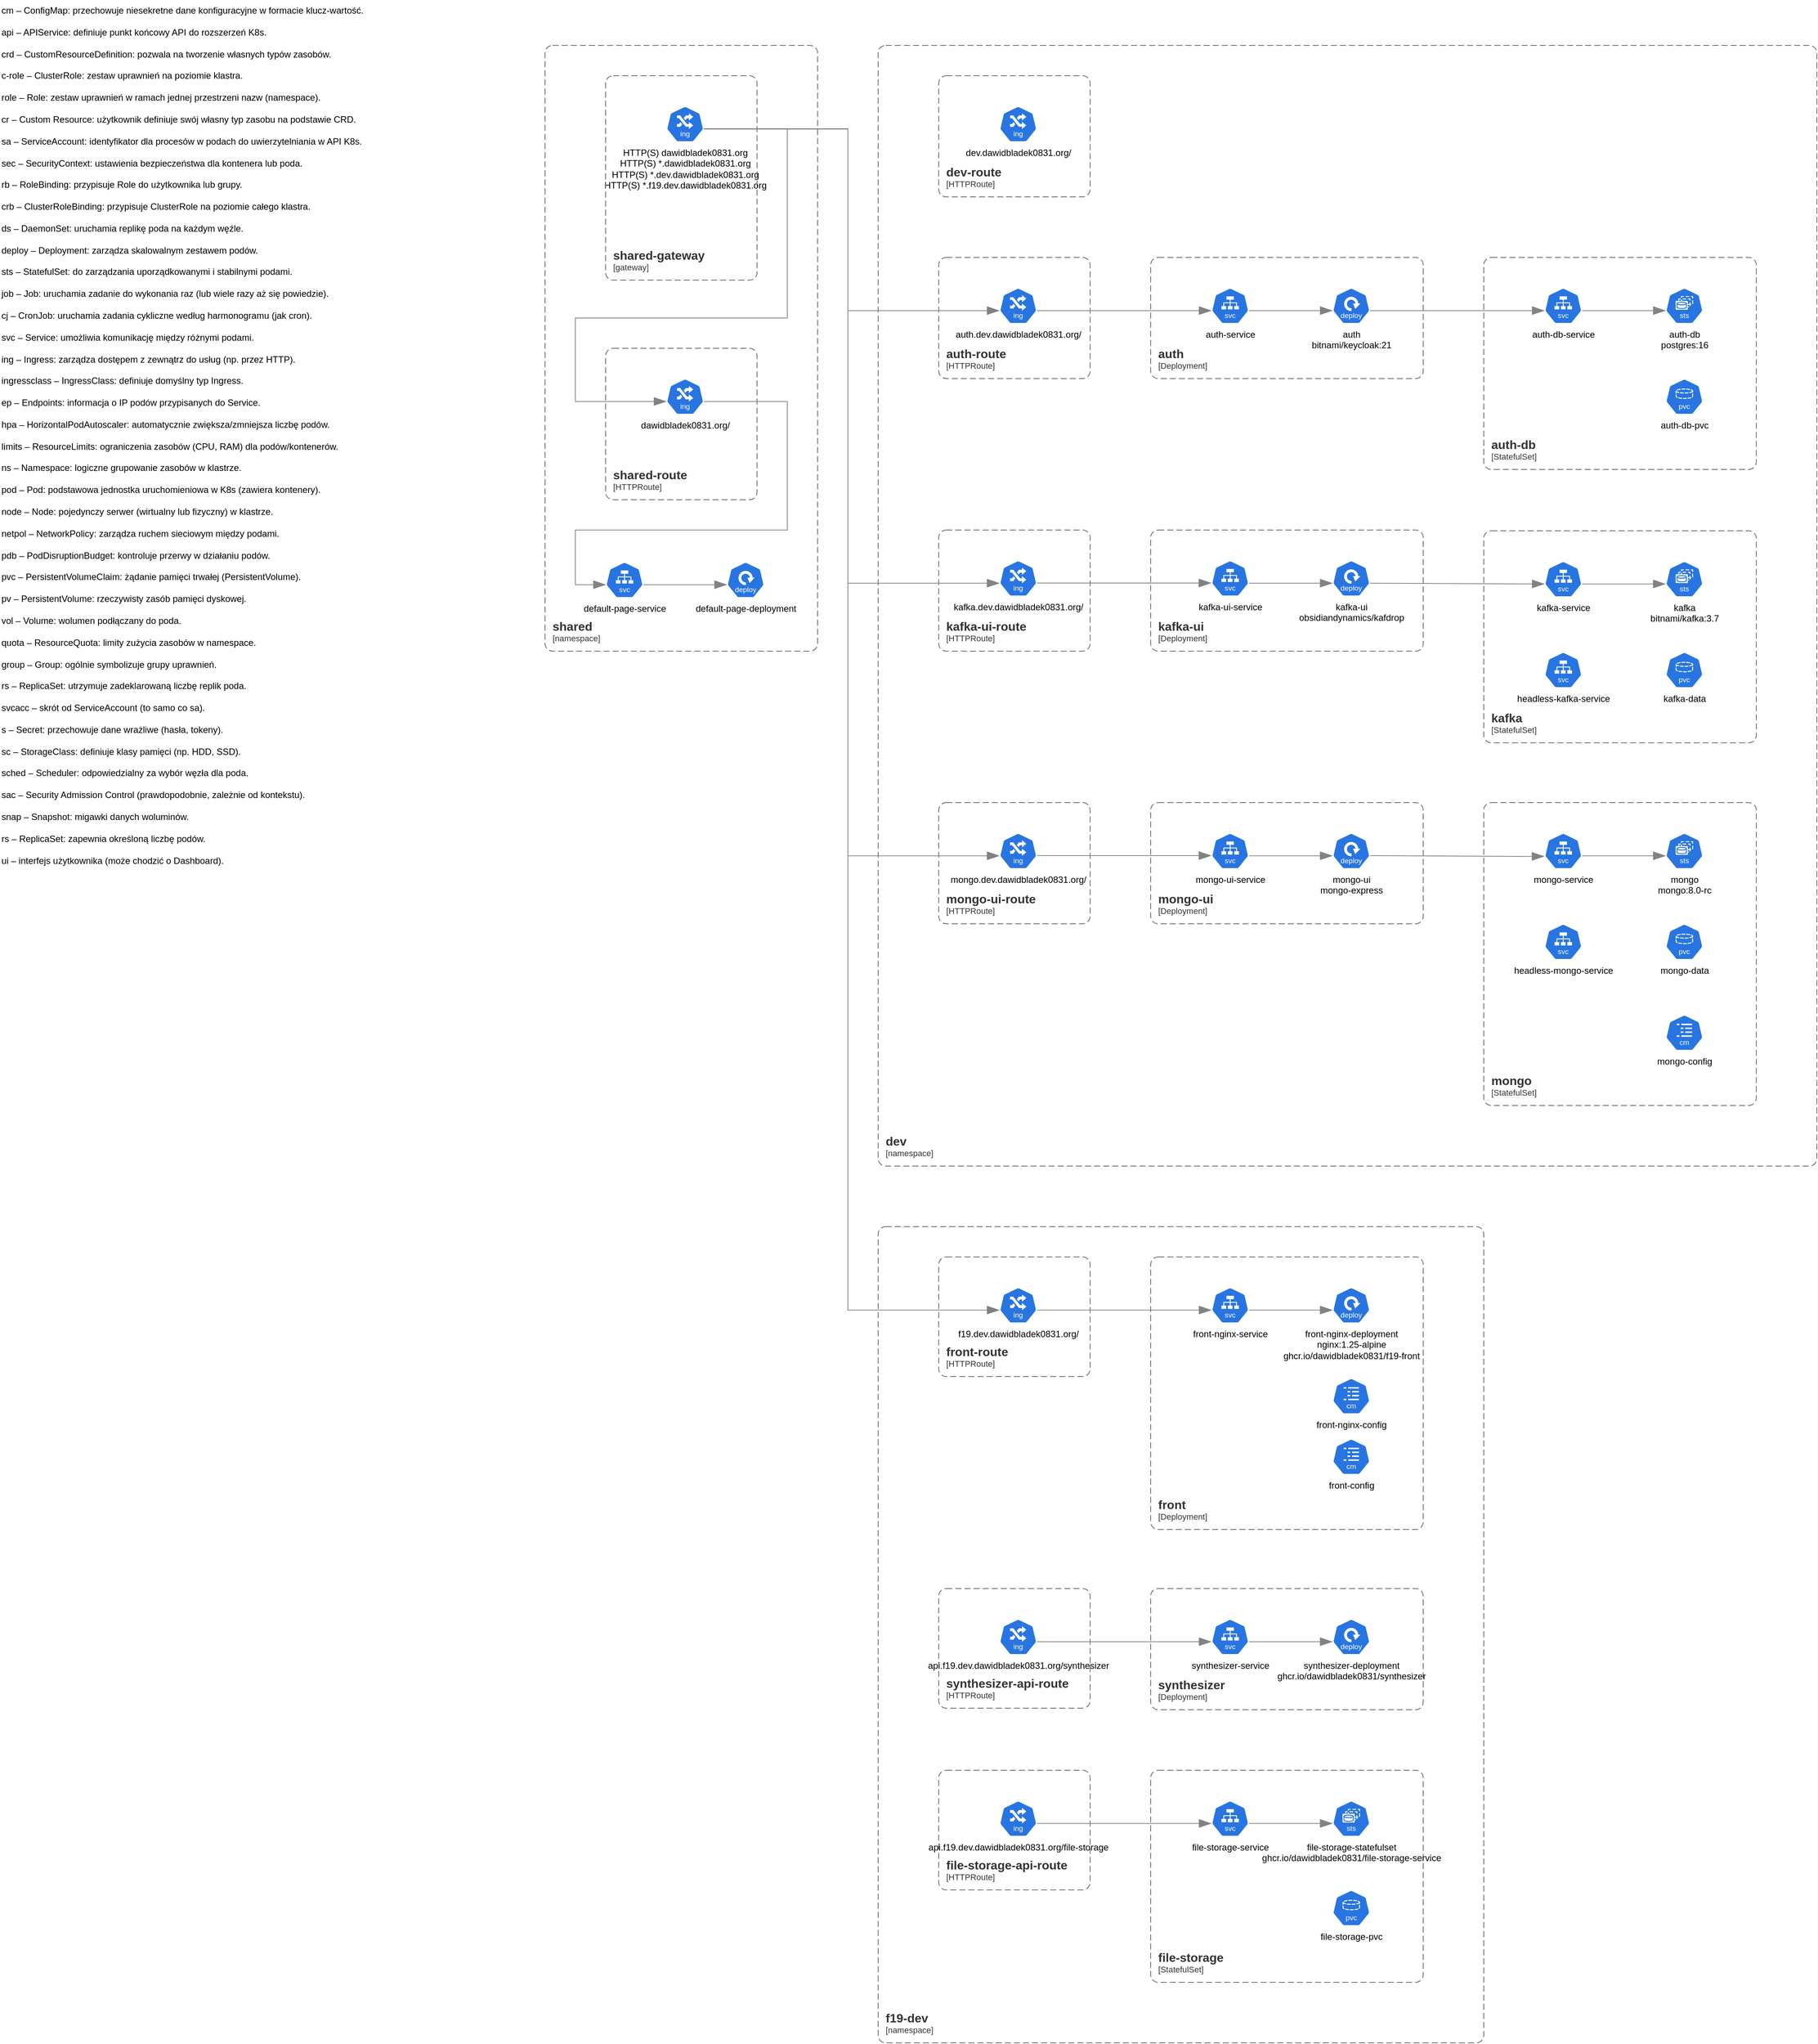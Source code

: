 <mxfile version="25.0.2">
  <diagram id="f106602c-feb2-e66a-4537-3a34d633f6aa" name="Page-1">
    <mxGraphModel dx="1762" dy="690" grid="1" gridSize="10" guides="1" tooltips="1" connect="1" arrows="1" fold="1" page="1" pageScale="1" pageWidth="1169" pageHeight="827" background="none" math="0" shadow="0">
      <root>
        <mxCell id="0" />
        <mxCell id="1" parent="0" />
        <object placeholders="1" c4Name="shared" c4Type="SystemScopeBoundary" c4Application="namespace" label="&lt;font style=&quot;font-size: 16px&quot;&gt;&lt;b&gt;&lt;div style=&quot;text-align: left&quot;&gt;%c4Name%&lt;/div&gt;&lt;/b&gt;&lt;/font&gt;&lt;div style=&quot;text-align: left&quot;&gt;[%c4Application%]&lt;/div&gt;" id="xrRl2enMji-djAPcwMgr-5">
          <mxCell style="rounded=1;fontSize=11;whiteSpace=wrap;html=1;dashed=1;arcSize=20;fillColor=none;strokeColor=#666666;fontColor=#333333;labelBackgroundColor=none;align=left;verticalAlign=bottom;labelBorderColor=none;spacingTop=0;spacing=10;dashPattern=8 4;metaEdit=1;rotatable=0;perimeter=rectanglePerimeter;noLabel=0;labelPadding=0;allowArrows=0;connectable=0;expand=0;recursiveResize=0;editable=1;pointerEvents=0;absoluteArcSize=1;points=[[0.25,0,0],[0.5,0,0],[0.75,0,0],[1,0.25,0],[1,0.5,0],[1,0.75,0],[0.75,1,0],[0.5,1,0],[0.25,1,0],[0,0.75,0],[0,0.5,0],[0,0.25,0]];" parent="1" vertex="1">
            <mxGeometry x="400" y="320" width="360" height="800" as="geometry" />
          </mxCell>
        </object>
        <mxCell id="htEp9CDzzjxMlWCaXI7h-3" value="HTTP(S) dawidbladek0831.org&lt;div&gt;HTTP(S) *.dawidbladek0831.org&lt;br&gt;&lt;/div&gt;&lt;div&gt;HTTP(S) *.dev.dawidbladek0831.org&lt;br&gt;&lt;/div&gt;&lt;div&gt;HTTP(S) *.f19.dev.dawidbladek0831.org&lt;br&gt;&lt;/div&gt;" style="aspect=fixed;sketch=0;html=1;dashed=0;whitespace=wrap;verticalLabelPosition=bottom;verticalAlign=top;fillColor=#2875E2;strokeColor=#ffffff;points=[[0.005,0.63,0],[0.1,0.2,0],[0.9,0.2,0],[0.5,0,0],[0.995,0.63,0],[0.72,0.99,0],[0.5,1,0],[0.28,0.99,0]];shape=mxgraph.kubernetes.icon2;kubernetesLabel=1;prIcon=ing" parent="1" vertex="1">
          <mxGeometry x="560" y="400" width="50" height="48" as="geometry" />
        </mxCell>
        <mxCell id="htEp9CDzzjxMlWCaXI7h-4" value="&lt;div&gt;cm – ConfigMap: przechowuje niesekretne dane konfiguracyjne w formacie klucz-wartość.&lt;/div&gt;&lt;div&gt;&lt;br&gt;&lt;/div&gt;&lt;div&gt;api – APIService: definiuje punkt końcowy API do rozszerzeń K8s.&lt;/div&gt;&lt;div&gt;&lt;br&gt;&lt;/div&gt;&lt;div&gt;crd – CustomResourceDefinition: pozwala na tworzenie własnych typów zasobów.&lt;/div&gt;&lt;div&gt;&lt;br&gt;&lt;/div&gt;&lt;div&gt;c-role – ClusterRole: zestaw uprawnień na poziomie klastra.&lt;/div&gt;&lt;div&gt;&lt;br&gt;&lt;/div&gt;&lt;div&gt;role – Role: zestaw uprawnień w ramach jednej przestrzeni nazw (namespace).&lt;/div&gt;&lt;div&gt;&lt;br&gt;&lt;/div&gt;&lt;div&gt;cr – Custom Resource: użytkownik definiuje swój własny typ zasobu na podstawie CRD.&lt;/div&gt;&lt;div&gt;&lt;br&gt;&lt;/div&gt;&lt;div&gt;sa – ServiceAccount: identyfikator dla procesów w podach do uwierzytelniania w API K8s.&lt;/div&gt;&lt;div&gt;&lt;br&gt;&lt;/div&gt;&lt;div&gt;sec – SecurityContext: ustawienia bezpieczeństwa dla kontenera lub poda.&lt;/div&gt;&lt;div&gt;&lt;br&gt;&lt;/div&gt;&lt;div&gt;rb – RoleBinding: przypisuje Role do użytkownika lub grupy.&lt;/div&gt;&lt;div&gt;&lt;br&gt;&lt;/div&gt;&lt;div&gt;crb – ClusterRoleBinding: przypisuje ClusterRole na poziomie całego klastra.&lt;/div&gt;&lt;div&gt;&lt;br&gt;&lt;/div&gt;&lt;div&gt;ds – DaemonSet: uruchamia replikę poda na każdym węźle.&lt;/div&gt;&lt;div&gt;&lt;br&gt;&lt;/div&gt;&lt;div&gt;deploy – Deployment: zarządza skalowalnym zestawem podów.&lt;/div&gt;&lt;div&gt;&lt;br&gt;&lt;/div&gt;&lt;div&gt;sts – StatefulSet: do zarządzania uporządkowanymi i stabilnymi podami.&lt;/div&gt;&lt;div&gt;&lt;br&gt;&lt;/div&gt;&lt;div&gt;job – Job: uruchamia zadanie do wykonania raz (lub wiele razy aż się powiedzie).&lt;/div&gt;&lt;div&gt;&lt;br&gt;&lt;/div&gt;&lt;div&gt;cj – CronJob: uruchamia zadania cykliczne według harmonogramu (jak cron).&lt;/div&gt;&lt;div&gt;&lt;br&gt;&lt;/div&gt;&lt;div&gt;svc – Service: umożliwia komunikację między różnymi podami.&lt;/div&gt;&lt;div&gt;&lt;br&gt;&lt;/div&gt;&lt;div&gt;ing – Ingress: zarządza dostępem z zewnątrz do usług (np. przez HTTP).&lt;/div&gt;&lt;div&gt;&lt;br&gt;&lt;/div&gt;&lt;div&gt;ingressclass – IngressClass: definiuje domyślny typ Ingress.&lt;/div&gt;&lt;div&gt;&lt;br&gt;&lt;/div&gt;&lt;div&gt;ep – Endpoints: informacja o IP podów przypisanych do Service.&lt;/div&gt;&lt;div&gt;&lt;br&gt;&lt;/div&gt;&lt;div&gt;hpa – HorizontalPodAutoscaler: automatycznie zwiększa/zmniejsza liczbę podów.&lt;/div&gt;&lt;div&gt;&lt;br&gt;&lt;/div&gt;&lt;div&gt;limits – ResourceLimits: ograniczenia zasobów (CPU, RAM) dla podów/kontenerów.&lt;/div&gt;&lt;div&gt;&lt;br&gt;&lt;/div&gt;&lt;div&gt;ns – Namespace: logiczne grupowanie zasobów w klastrze.&lt;/div&gt;&lt;div&gt;&lt;br&gt;&lt;/div&gt;&lt;div&gt;pod – Pod: podstawowa jednostka uruchomieniowa w K8s (zawiera kontenery).&lt;/div&gt;&lt;div&gt;&lt;br&gt;&lt;/div&gt;&lt;div&gt;node – Node: pojedynczy serwer (wirtualny lub fizyczny) w klastrze.&lt;/div&gt;&lt;div&gt;&lt;br&gt;&lt;/div&gt;&lt;div&gt;netpol – NetworkPolicy: zarządza ruchem sieciowym między podami.&lt;/div&gt;&lt;div&gt;&lt;br&gt;&lt;/div&gt;&lt;div&gt;pdb – PodDisruptionBudget: kontroluje przerwy w działaniu podów.&lt;/div&gt;&lt;div&gt;&lt;br&gt;&lt;/div&gt;&lt;div&gt;pvc – PersistentVolumeClaim: żądanie pamięci trwałej (PersistentVolume).&lt;/div&gt;&lt;div&gt;&lt;br&gt;&lt;/div&gt;&lt;div&gt;pv – PersistentVolume: rzeczywisty zasób pamięci dyskowej.&lt;/div&gt;&lt;div&gt;&lt;br&gt;&lt;/div&gt;&lt;div&gt;vol – Volume: wolumen podłączany do poda.&lt;/div&gt;&lt;div&gt;&lt;br&gt;&lt;/div&gt;&lt;div&gt;quota – ResourceQuota: limity zużycia zasobów w namespace.&lt;/div&gt;&lt;div&gt;&lt;br&gt;&lt;/div&gt;&lt;div&gt;group – Group: ogólnie symbolizuje grupy uprawnień.&lt;/div&gt;&lt;div&gt;&lt;br&gt;&lt;/div&gt;&lt;div&gt;rs – ReplicaSet: utrzymuje zadeklarowaną liczbę replik poda.&lt;/div&gt;&lt;div&gt;&lt;br&gt;&lt;/div&gt;&lt;div&gt;svcacc – skrót od ServiceAccount (to samo co sa).&lt;/div&gt;&lt;div&gt;&lt;br&gt;&lt;/div&gt;&lt;div&gt;s – Secret: przechowuje dane wrażliwe (hasła, tokeny).&lt;/div&gt;&lt;div&gt;&lt;br&gt;&lt;/div&gt;&lt;div&gt;sc – StorageClass: definiuje klasy pamięci (np. HDD, SSD).&lt;/div&gt;&lt;div&gt;&lt;br&gt;&lt;/div&gt;&lt;div&gt;sched – Scheduler: odpowiedzialny za wybór węzła dla poda.&lt;/div&gt;&lt;div&gt;&lt;br&gt;&lt;/div&gt;&lt;div&gt;sac – Security Admission Control (prawdopodobnie, zależnie od kontekstu).&lt;/div&gt;&lt;div&gt;&lt;br&gt;&lt;/div&gt;&lt;div&gt;snap – Snapshot: migawki danych woluminów.&lt;/div&gt;&lt;div&gt;&lt;br&gt;&lt;/div&gt;&lt;div&gt;rs – ReplicaSet: zapewnia określoną liczbę podów.&lt;/div&gt;&lt;div&gt;&lt;br&gt;&lt;/div&gt;&lt;div&gt;ui – interfejs użytkownika (może chodzić o Dashboard).&lt;/div&gt;" style="text;html=1;align=left;verticalAlign=middle;resizable=0;points=[];autosize=1;strokeColor=none;fillColor=none;" parent="1" vertex="1">
          <mxGeometry x="-320" y="260" width="500" height="1150" as="geometry" />
        </mxCell>
        <mxCell id="htEp9CDzzjxMlWCaXI7h-5" value="dawidbladek0831.org/" style="aspect=fixed;sketch=0;html=1;dashed=0;whitespace=wrap;verticalLabelPosition=bottom;verticalAlign=top;fillColor=#2875E2;strokeColor=#ffffff;points=[[0.005,0.63,0],[0.1,0.2,0],[0.9,0.2,0],[0.5,0,0],[0.995,0.63,0],[0.72,0.99,0],[0.5,1,0],[0.28,0.99,0]];shape=mxgraph.kubernetes.icon2;kubernetesLabel=1;prIcon=ing" parent="1" vertex="1">
          <mxGeometry x="560" y="760" width="50" height="48" as="geometry" />
        </mxCell>
        <object placeholders="1" c4Name="shared-gateway" c4Type="SystemScopeBoundary" c4Application="gateway" label="&lt;font style=&quot;font-size: 16px&quot;&gt;&lt;b&gt;&lt;div style=&quot;text-align: left&quot;&gt;%c4Name%&lt;/div&gt;&lt;/b&gt;&lt;/font&gt;&lt;div style=&quot;text-align: left&quot;&gt;[%c4Application%]&lt;/div&gt;" id="htEp9CDzzjxMlWCaXI7h-8">
          <mxCell style="rounded=1;fontSize=11;whiteSpace=wrap;html=1;dashed=1;arcSize=20;fillColor=none;strokeColor=#666666;fontColor=#333333;labelBackgroundColor=none;align=left;verticalAlign=bottom;labelBorderColor=none;spacingTop=0;spacing=10;dashPattern=8 4;metaEdit=1;rotatable=0;perimeter=rectanglePerimeter;noLabel=0;labelPadding=0;allowArrows=0;connectable=0;expand=0;recursiveResize=0;editable=1;pointerEvents=0;absoluteArcSize=1;points=[[0.25,0,0],[0.5,0,0],[0.75,0,0],[1,0.25,0],[1,0.5,0],[1,0.75,0],[0.75,1,0],[0.5,1,0],[0.25,1,0],[0,0.75,0],[0,0.5,0],[0,0.25,0]];" parent="1" vertex="1">
            <mxGeometry x="480" y="360" width="200" height="270" as="geometry" />
          </mxCell>
        </object>
        <object placeholders="1" c4Name="shared-route" c4Type="SystemScopeBoundary" c4Application="HTTPRoute" label="&lt;font style=&quot;font-size: 16px&quot;&gt;&lt;b&gt;&lt;div style=&quot;text-align: left&quot;&gt;%c4Name%&lt;/div&gt;&lt;/b&gt;&lt;/font&gt;&lt;div style=&quot;text-align: left&quot;&gt;[%c4Application%]&lt;/div&gt;" id="htEp9CDzzjxMlWCaXI7h-9">
          <mxCell style="rounded=1;fontSize=11;whiteSpace=wrap;html=1;dashed=1;arcSize=20;fillColor=none;strokeColor=#666666;fontColor=#333333;labelBackgroundColor=none;align=left;verticalAlign=bottom;labelBorderColor=none;spacingTop=0;spacing=10;dashPattern=8 4;metaEdit=1;rotatable=0;perimeter=rectanglePerimeter;noLabel=0;labelPadding=0;allowArrows=0;connectable=0;expand=0;recursiveResize=0;editable=1;pointerEvents=0;absoluteArcSize=1;points=[[0.25,0,0],[0.5,0,0],[0.75,0,0],[1,0.25,0],[1,0.5,0],[1,0.75,0],[0.75,1,0],[0.5,1,0],[0.25,1,0],[0,0.75,0],[0,0.5,0],[0,0.25,0]];" parent="1" vertex="1">
            <mxGeometry x="480" y="720" width="200" height="200" as="geometry" />
          </mxCell>
        </object>
        <mxCell id="htEp9CDzzjxMlWCaXI7h-10" value="default-page-service" style="aspect=fixed;sketch=0;html=1;dashed=0;whitespace=wrap;verticalLabelPosition=bottom;verticalAlign=top;fillColor=#2875E2;strokeColor=#ffffff;points=[[0.005,0.63,0],[0.1,0.2,0],[0.9,0.2,0],[0.5,0,0],[0.995,0.63,0],[0.72,0.99,0],[0.5,1,0],[0.28,0.99,0]];shape=mxgraph.kubernetes.icon2;kubernetesLabel=1;prIcon=svc" parent="1" vertex="1">
          <mxGeometry x="480" y="1002" width="50" height="48" as="geometry" />
        </mxCell>
        <object placeholders="1" c4Type="Relationship" id="htEp9CDzzjxMlWCaXI7h-12">
          <mxCell style="endArrow=blockThin;html=1;fontSize=10;fontColor=#404040;strokeWidth=1;endFill=1;strokeColor=#828282;elbow=vertical;metaEdit=1;endSize=14;startSize=14;jumpStyle=arc;jumpSize=16;rounded=0;edgeStyle=orthogonalEdgeStyle;exitX=0.995;exitY=0.63;exitDx=0;exitDy=0;exitPerimeter=0;entryX=0.005;entryY=0.63;entryDx=0;entryDy=0;entryPerimeter=0;" parent="1" source="htEp9CDzzjxMlWCaXI7h-3" target="htEp9CDzzjxMlWCaXI7h-5" edge="1">
            <mxGeometry width="240" relative="1" as="geometry">
              <mxPoint x="720" y="570" as="sourcePoint" />
              <mxPoint x="960" y="570" as="targetPoint" />
              <Array as="points">
                <mxPoint x="720" y="430" />
                <mxPoint x="720" y="680" />
                <mxPoint x="440" y="680" />
                <mxPoint x="440" y="790" />
              </Array>
            </mxGeometry>
          </mxCell>
        </object>
        <object placeholders="1" c4Type="Relationship" id="htEp9CDzzjxMlWCaXI7h-13">
          <mxCell style="endArrow=blockThin;html=1;fontSize=10;fontColor=#404040;strokeWidth=1;endFill=1;strokeColor=#828282;elbow=vertical;metaEdit=1;endSize=14;startSize=14;jumpStyle=arc;jumpSize=16;rounded=0;edgeStyle=orthogonalEdgeStyle;entryX=0.005;entryY=0.63;entryDx=0;entryDy=0;entryPerimeter=0;exitX=0.995;exitY=0.63;exitDx=0;exitDy=0;exitPerimeter=0;" parent="1" source="htEp9CDzzjxMlWCaXI7h-5" target="htEp9CDzzjxMlWCaXI7h-10" edge="1">
            <mxGeometry width="240" relative="1" as="geometry">
              <mxPoint x="680" y="790" as="sourcePoint" />
              <mxPoint x="920" y="790" as="targetPoint" />
              <Array as="points">
                <mxPoint x="720" y="790" />
                <mxPoint x="720" y="960" />
                <mxPoint x="440" y="960" />
                <mxPoint x="440" y="1032" />
              </Array>
            </mxGeometry>
          </mxCell>
        </object>
        <mxCell id="htEp9CDzzjxMlWCaXI7h-14" value="default-page-deployment" style="aspect=fixed;sketch=0;html=1;dashed=0;whitespace=wrap;verticalLabelPosition=bottom;verticalAlign=top;fillColor=#2875E2;strokeColor=#ffffff;points=[[0.005,0.63,0],[0.1,0.2,0],[0.9,0.2,0],[0.5,0,0],[0.995,0.63,0],[0.72,0.99,0],[0.5,1,0],[0.28,0.99,0]];shape=mxgraph.kubernetes.icon2;kubernetesLabel=1;prIcon=deploy" parent="1" vertex="1">
          <mxGeometry x="640" y="1002" width="50" height="48" as="geometry" />
        </mxCell>
        <object placeholders="1" c4Type="Relationship" id="htEp9CDzzjxMlWCaXI7h-15">
          <mxCell style="endArrow=blockThin;html=1;fontSize=10;fontColor=#404040;strokeWidth=1;endFill=1;strokeColor=#828282;elbow=vertical;metaEdit=1;endSize=14;startSize=14;jumpStyle=arc;jumpSize=16;rounded=0;edgeStyle=orthogonalEdgeStyle;exitX=0.995;exitY=0.63;exitDx=0;exitDy=0;exitPerimeter=0;entryX=0.005;entryY=0.63;entryDx=0;entryDy=0;entryPerimeter=0;" parent="1" source="htEp9CDzzjxMlWCaXI7h-10" target="htEp9CDzzjxMlWCaXI7h-14" edge="1">
            <mxGeometry width="240" relative="1" as="geometry">
              <mxPoint x="560" y="1140" as="sourcePoint" />
              <mxPoint x="800" y="1140" as="targetPoint" />
            </mxGeometry>
          </mxCell>
        </object>
        <object placeholders="1" c4Name="f19-dev" c4Type="SystemScopeBoundary" c4Application="namespace" label="&lt;font style=&quot;font-size: 16px&quot;&gt;&lt;b&gt;&lt;div style=&quot;text-align: left&quot;&gt;%c4Name%&lt;/div&gt;&lt;/b&gt;&lt;/font&gt;&lt;div style=&quot;text-align: left&quot;&gt;[%c4Application%]&lt;/div&gt;" id="htEp9CDzzjxMlWCaXI7h-16">
          <mxCell style="rounded=1;fontSize=11;whiteSpace=wrap;html=1;dashed=1;arcSize=20;fillColor=none;strokeColor=#666666;fontColor=#333333;labelBackgroundColor=none;align=left;verticalAlign=bottom;labelBorderColor=none;spacingTop=0;spacing=10;dashPattern=8 4;metaEdit=1;rotatable=0;perimeter=rectanglePerimeter;noLabel=0;labelPadding=0;allowArrows=0;connectable=0;expand=0;recursiveResize=0;editable=1;pointerEvents=0;absoluteArcSize=1;points=[[0.25,0,0],[0.5,0,0],[0.75,0,0],[1,0.25,0],[1,0.5,0],[1,0.75,0],[0.75,1,0],[0.5,1,0],[0.25,1,0],[0,0.75,0],[0,0.5,0],[0,0.25,0]];" parent="1" vertex="1">
            <mxGeometry x="840" y="1880" width="800" height="1078" as="geometry" />
          </mxCell>
        </object>
        <mxCell id="htEp9CDzzjxMlWCaXI7h-17" value="f19.dev.dawidbladek0831.org/" style="aspect=fixed;sketch=0;html=1;dashed=0;whitespace=wrap;verticalLabelPosition=bottom;verticalAlign=top;fillColor=#2875E2;strokeColor=#ffffff;points=[[0.005,0.63,0],[0.1,0.2,0],[0.9,0.2,0],[0.5,0,0],[0.995,0.63,0],[0.72,0.99,0],[0.5,1,0],[0.28,0.99,0]];shape=mxgraph.kubernetes.icon2;kubernetesLabel=1;prIcon=ing" parent="1" vertex="1">
          <mxGeometry x="1000" y="1960" width="50" height="48" as="geometry" />
        </mxCell>
        <object placeholders="1" c4Name="front-route" c4Type="SystemScopeBoundary" c4Application="HTTPRoute" label="&lt;font style=&quot;font-size: 16px&quot;&gt;&lt;b&gt;&lt;div style=&quot;text-align: left&quot;&gt;%c4Name%&lt;/div&gt;&lt;/b&gt;&lt;/font&gt;&lt;div style=&quot;text-align: left&quot;&gt;[%c4Application%]&lt;/div&gt;" id="htEp9CDzzjxMlWCaXI7h-18">
          <mxCell style="rounded=1;fontSize=11;whiteSpace=wrap;html=1;dashed=1;arcSize=20;fillColor=none;strokeColor=#666666;fontColor=#333333;labelBackgroundColor=none;align=left;verticalAlign=bottom;labelBorderColor=none;spacingTop=0;spacing=10;dashPattern=8 4;metaEdit=1;rotatable=0;perimeter=rectanglePerimeter;noLabel=0;labelPadding=0;allowArrows=0;connectable=0;expand=0;recursiveResize=0;editable=1;pointerEvents=0;absoluteArcSize=1;points=[[0.25,0,0],[0.5,0,0],[0.75,0,0],[1,0.25,0],[1,0.5,0],[1,0.75,0],[0.75,1,0],[0.5,1,0],[0.25,1,0],[0,0.75,0],[0,0.5,0],[0,0.25,0]];" parent="1" vertex="1">
            <mxGeometry x="920" y="1920" width="200" height="158" as="geometry" />
          </mxCell>
        </object>
        <mxCell id="htEp9CDzzjxMlWCaXI7h-21" value="front-nginx-service" style="aspect=fixed;sketch=0;html=1;dashed=0;whitespace=wrap;verticalLabelPosition=bottom;verticalAlign=top;fillColor=#2875E2;strokeColor=#ffffff;points=[[0.005,0.63,0],[0.1,0.2,0],[0.9,0.2,0],[0.5,0,0],[0.995,0.63,0],[0.72,0.99,0],[0.5,1,0],[0.28,0.99,0]];shape=mxgraph.kubernetes.icon2;kubernetesLabel=1;prIcon=svc" parent="1" vertex="1">
          <mxGeometry x="1280" y="1960" width="50" height="48" as="geometry" />
        </mxCell>
        <mxCell id="htEp9CDzzjxMlWCaXI7h-22" value="front-nginx-deployment&lt;br&gt;nginx:1.25-alpine&lt;div&gt;ghcr.io/dawidbladek0831/f19-front&lt;br&gt;&lt;br&gt;&lt;/div&gt;" style="aspect=fixed;sketch=0;html=1;dashed=0;whitespace=wrap;verticalLabelPosition=bottom;verticalAlign=top;fillColor=#2875E2;strokeColor=#ffffff;points=[[0.005,0.63,0],[0.1,0.2,0],[0.9,0.2,0],[0.5,0,0],[0.995,0.63,0],[0.72,0.99,0],[0.5,1,0],[0.28,0.99,0]];shape=mxgraph.kubernetes.icon2;kubernetesLabel=1;prIcon=deploy" parent="1" vertex="1">
          <mxGeometry x="1440" y="1960" width="50" height="48" as="geometry" />
        </mxCell>
        <object placeholders="1" c4Type="Relationship" id="htEp9CDzzjxMlWCaXI7h-23">
          <mxCell style="endArrow=blockThin;html=1;fontSize=10;fontColor=#404040;strokeWidth=1;endFill=1;strokeColor=#828282;elbow=vertical;metaEdit=1;endSize=14;startSize=14;jumpStyle=arc;jumpSize=16;rounded=0;edgeStyle=orthogonalEdgeStyle;exitX=0.995;exitY=0.63;exitDx=0;exitDy=0;exitPerimeter=0;entryX=0.005;entryY=0.63;entryDx=0;entryDy=0;entryPerimeter=0;" parent="1" source="htEp9CDzzjxMlWCaXI7h-21" target="htEp9CDzzjxMlWCaXI7h-22" edge="1">
            <mxGeometry width="240" relative="1" as="geometry">
              <mxPoint x="1360" y="2098" as="sourcePoint" />
              <mxPoint x="1600" y="2098" as="targetPoint" />
            </mxGeometry>
          </mxCell>
        </object>
        <mxCell id="htEp9CDzzjxMlWCaXI7h-24" value="front-nginx-config" style="aspect=fixed;sketch=0;html=1;dashed=0;whitespace=wrap;verticalLabelPosition=bottom;verticalAlign=top;fillColor=#2875E2;strokeColor=#ffffff;points=[[0.005,0.63,0],[0.1,0.2,0],[0.9,0.2,0],[0.5,0,0],[0.995,0.63,0],[0.72,0.99,0],[0.5,1,0],[0.28,0.99,0]];shape=mxgraph.kubernetes.icon2;kubernetesLabel=1;prIcon=cm" parent="1" vertex="1">
          <mxGeometry x="1440" y="2080" width="50" height="48" as="geometry" />
        </mxCell>
        <mxCell id="htEp9CDzzjxMlWCaXI7h-25" value="front-config" style="aspect=fixed;sketch=0;html=1;dashed=0;whitespace=wrap;verticalLabelPosition=bottom;verticalAlign=top;fillColor=#2875E2;strokeColor=#ffffff;points=[[0.005,0.63,0],[0.1,0.2,0],[0.9,0.2,0],[0.5,0,0],[0.995,0.63,0],[0.72,0.99,0],[0.5,1,0],[0.28,0.99,0]];shape=mxgraph.kubernetes.icon2;kubernetesLabel=1;prIcon=cm" parent="1" vertex="1">
          <mxGeometry x="1440" y="2160" width="50" height="48" as="geometry" />
        </mxCell>
        <object placeholders="1" c4Type="Relationship" id="htEp9CDzzjxMlWCaXI7h-26">
          <mxCell style="endArrow=blockThin;html=1;fontSize=10;fontColor=#404040;strokeWidth=1;endFill=1;strokeColor=#828282;elbow=vertical;metaEdit=1;endSize=14;startSize=14;jumpStyle=arc;jumpSize=16;rounded=0;edgeStyle=orthogonalEdgeStyle;exitX=0.995;exitY=0.63;exitDx=0;exitDy=0;exitPerimeter=0;entryX=0.005;entryY=0.63;entryDx=0;entryDy=0;entryPerimeter=0;" parent="1" source="htEp9CDzzjxMlWCaXI7h-17" target="htEp9CDzzjxMlWCaXI7h-21" edge="1">
            <mxGeometry width="240" relative="1" as="geometry">
              <mxPoint x="980" y="2320" as="sourcePoint" />
              <mxPoint x="1220" y="2320" as="targetPoint" />
              <Array as="points">
                <mxPoint x="1210" y="1990" />
                <mxPoint x="1210" y="1990" />
              </Array>
            </mxGeometry>
          </mxCell>
        </object>
        <object placeholders="1" c4Name="front" c4Type="SystemScopeBoundary" c4Application="Deployment" label="&lt;font style=&quot;font-size: 16px&quot;&gt;&lt;b&gt;&lt;div style=&quot;text-align: left&quot;&gt;%c4Name%&lt;/div&gt;&lt;/b&gt;&lt;/font&gt;&lt;div style=&quot;text-align: left&quot;&gt;[%c4Application%]&lt;/div&gt;" id="htEp9CDzzjxMlWCaXI7h-27">
          <mxCell style="rounded=1;fontSize=11;whiteSpace=wrap;html=1;dashed=1;arcSize=20;fillColor=none;strokeColor=#666666;fontColor=#333333;labelBackgroundColor=none;align=left;verticalAlign=bottom;labelBorderColor=none;spacingTop=0;spacing=10;dashPattern=8 4;metaEdit=1;rotatable=0;perimeter=rectanglePerimeter;noLabel=0;labelPadding=0;allowArrows=0;connectable=0;expand=0;recursiveResize=0;editable=1;pointerEvents=0;absoluteArcSize=1;points=[[0.25,0,0],[0.5,0,0],[0.75,0,0],[1,0.25,0],[1,0.5,0],[1,0.75,0],[0.75,1,0],[0.5,1,0],[0.25,1,0],[0,0.75,0],[0,0.5,0],[0,0.25,0]];" parent="1" vertex="1">
            <mxGeometry x="1200" y="1920" width="360" height="360" as="geometry" />
          </mxCell>
        </object>
        <mxCell id="htEp9CDzzjxMlWCaXI7h-28" value="auth-db-service" style="aspect=fixed;sketch=0;html=1;dashed=0;whitespace=wrap;verticalLabelPosition=bottom;verticalAlign=top;fillColor=#2875E2;strokeColor=#ffffff;points=[[0.005,0.63,0],[0.1,0.2,0],[0.9,0.2,0],[0.5,0,0],[0.995,0.63,0],[0.72,0.99,0],[0.5,1,0],[0.28,0.99,0]];shape=mxgraph.kubernetes.icon2;kubernetesLabel=1;prIcon=svc" parent="1" vertex="1">
          <mxGeometry x="1720" y="640" width="50" height="48" as="geometry" />
        </mxCell>
        <object placeholders="1" c4Type="Relationship" id="htEp9CDzzjxMlWCaXI7h-30">
          <mxCell style="endArrow=blockThin;html=1;fontSize=10;fontColor=#404040;strokeWidth=1;endFill=1;strokeColor=#828282;elbow=vertical;metaEdit=1;endSize=14;startSize=14;jumpStyle=arc;jumpSize=16;rounded=0;edgeStyle=orthogonalEdgeStyle;exitX=0.995;exitY=0.63;exitDx=0;exitDy=0;exitPerimeter=0;entryX=0.005;entryY=0.63;entryDx=0;entryDy=0;entryPerimeter=0;" parent="1" source="htEp9CDzzjxMlWCaXI7h-28" target="htEp9CDzzjxMlWCaXI7h-35" edge="1">
            <mxGeometry width="240" relative="1" as="geometry">
              <mxPoint x="1800" y="778" as="sourcePoint" />
              <mxPoint x="1860" y="680" as="targetPoint" />
            </mxGeometry>
          </mxCell>
        </object>
        <object placeholders="1" c4Name="auth-db" c4Type="SystemScopeBoundary" c4Application="StatefulSet" label="&lt;font style=&quot;font-size: 16px&quot;&gt;&lt;b&gt;&lt;div style=&quot;text-align: left&quot;&gt;%c4Name%&lt;/div&gt;&lt;/b&gt;&lt;/font&gt;&lt;div style=&quot;text-align: left&quot;&gt;[%c4Application%]&lt;/div&gt;" id="htEp9CDzzjxMlWCaXI7h-33">
          <mxCell style="rounded=1;fontSize=11;whiteSpace=wrap;html=1;dashed=1;arcSize=20;fillColor=none;strokeColor=#666666;fontColor=#333333;labelBackgroundColor=none;align=left;verticalAlign=bottom;labelBorderColor=none;spacingTop=0;spacing=10;dashPattern=8 4;metaEdit=1;rotatable=0;perimeter=rectanglePerimeter;noLabel=0;labelPadding=0;allowArrows=0;connectable=0;expand=0;recursiveResize=0;editable=1;pointerEvents=0;absoluteArcSize=1;points=[[0.25,0,0],[0.5,0,0],[0.75,0,0],[1,0.25,0],[1,0.5,0],[1,0.75,0],[0.75,1,0],[0.5,1,0],[0.25,1,0],[0,0.75,0],[0,0.5,0],[0,0.25,0]];" parent="1" vertex="1">
            <mxGeometry x="1640" y="600" width="360" height="280" as="geometry" />
          </mxCell>
        </object>
        <mxCell id="htEp9CDzzjxMlWCaXI7h-34" value="auth-db-pvc" style="aspect=fixed;sketch=0;html=1;dashed=0;whitespace=wrap;verticalLabelPosition=bottom;verticalAlign=top;fillColor=#2875E2;strokeColor=#ffffff;points=[[0.005,0.63,0],[0.1,0.2,0],[0.9,0.2,0],[0.5,0,0],[0.995,0.63,0],[0.72,0.99,0],[0.5,1,0],[0.28,0.99,0]];shape=mxgraph.kubernetes.icon2;kubernetesLabel=1;prIcon=pvc" parent="1" vertex="1">
          <mxGeometry x="1880" y="760" width="50" height="48" as="geometry" />
        </mxCell>
        <mxCell id="htEp9CDzzjxMlWCaXI7h-35" value="auth-db&lt;div&gt;&lt;span style=&quot;background-color: initial;&quot;&gt;postgres:16&lt;/span&gt;&lt;/div&gt;" style="aspect=fixed;sketch=0;html=1;dashed=0;whitespace=wrap;verticalLabelPosition=bottom;verticalAlign=top;fillColor=#2875E2;strokeColor=#ffffff;points=[[0.005,0.63,0],[0.1,0.2,0],[0.9,0.2,0],[0.5,0,0],[0.995,0.63,0],[0.72,0.99,0],[0.5,1,0],[0.28,0.99,0]];shape=mxgraph.kubernetes.icon2;kubernetesLabel=1;prIcon=sts" parent="1" vertex="1">
          <mxGeometry x="1880" y="640" width="50" height="48" as="geometry" />
        </mxCell>
        <mxCell id="htEp9CDzzjxMlWCaXI7h-42" value="auth-service" style="aspect=fixed;sketch=0;html=1;dashed=0;whitespace=wrap;verticalLabelPosition=bottom;verticalAlign=top;fillColor=#2875E2;strokeColor=#ffffff;points=[[0.005,0.63,0],[0.1,0.2,0],[0.9,0.2,0],[0.5,0,0],[0.995,0.63,0],[0.72,0.99,0],[0.5,1,0],[0.28,0.99,0]];shape=mxgraph.kubernetes.icon2;kubernetesLabel=1;prIcon=svc" parent="1" vertex="1">
          <mxGeometry x="1280" y="640" width="50" height="48" as="geometry" />
        </mxCell>
        <mxCell id="htEp9CDzzjxMlWCaXI7h-43" value="&lt;div&gt;auth&lt;/div&gt;&lt;div&gt;bitnami/keycloak:21&lt;br&gt;&lt;/div&gt;" style="aspect=fixed;sketch=0;html=1;dashed=0;whitespace=wrap;verticalLabelPosition=bottom;verticalAlign=top;fillColor=#2875E2;strokeColor=#ffffff;points=[[0.005,0.63,0],[0.1,0.2,0],[0.9,0.2,0],[0.5,0,0],[0.995,0.63,0],[0.72,0.99,0],[0.5,1,0],[0.28,0.99,0]];shape=mxgraph.kubernetes.icon2;kubernetesLabel=1;prIcon=deploy" parent="1" vertex="1">
          <mxGeometry x="1440" y="640" width="50" height="48" as="geometry" />
        </mxCell>
        <object placeholders="1" c4Type="Relationship" id="htEp9CDzzjxMlWCaXI7h-44">
          <mxCell style="endArrow=blockThin;html=1;fontSize=10;fontColor=#404040;strokeWidth=1;endFill=1;strokeColor=#828282;elbow=vertical;metaEdit=1;endSize=14;startSize=14;jumpStyle=arc;jumpSize=16;rounded=0;edgeStyle=orthogonalEdgeStyle;exitX=0.995;exitY=0.63;exitDx=0;exitDy=0;exitPerimeter=0;entryX=0.005;entryY=0.63;entryDx=0;entryDy=0;entryPerimeter=0;" parent="1" source="htEp9CDzzjxMlWCaXI7h-42" target="htEp9CDzzjxMlWCaXI7h-43" edge="1">
            <mxGeometry width="240" relative="1" as="geometry">
              <mxPoint x="1360" y="778" as="sourcePoint" />
              <mxPoint x="1600" y="778" as="targetPoint" />
            </mxGeometry>
          </mxCell>
        </object>
        <object placeholders="1" c4Name="auth" c4Type="SystemScopeBoundary" c4Application="Deployment" label="&lt;font style=&quot;font-size: 16px&quot;&gt;&lt;b&gt;&lt;div style=&quot;text-align: left&quot;&gt;%c4Name%&lt;/div&gt;&lt;/b&gt;&lt;/font&gt;&lt;div style=&quot;text-align: left&quot;&gt;[%c4Application%]&lt;/div&gt;" id="htEp9CDzzjxMlWCaXI7h-47">
          <mxCell style="rounded=1;fontSize=11;whiteSpace=wrap;html=1;dashed=1;arcSize=20;fillColor=none;strokeColor=#666666;fontColor=#333333;labelBackgroundColor=none;align=left;verticalAlign=bottom;labelBorderColor=none;spacingTop=0;spacing=10;dashPattern=8 4;metaEdit=1;rotatable=0;perimeter=rectanglePerimeter;noLabel=0;labelPadding=0;allowArrows=0;connectable=0;expand=0;recursiveResize=0;editable=1;pointerEvents=0;absoluteArcSize=1;points=[[0.25,0,0],[0.5,0,0],[0.75,0,0],[1,0.25,0],[1,0.5,0],[1,0.75,0],[0.75,1,0],[0.5,1,0],[0.25,1,0],[0,0.75,0],[0,0.5,0],[0,0.25,0]];" parent="1" vertex="1">
            <mxGeometry x="1200" y="600" width="360" height="160" as="geometry" />
          </mxCell>
        </object>
        <object placeholders="1" c4Type="Relationship" id="htEp9CDzzjxMlWCaXI7h-48">
          <mxCell style="endArrow=blockThin;html=1;fontSize=10;fontColor=#404040;strokeWidth=1;endFill=1;strokeColor=#828282;elbow=vertical;metaEdit=1;endSize=14;startSize=14;jumpStyle=arc;jumpSize=16;rounded=0;edgeStyle=orthogonalEdgeStyle;exitX=0.995;exitY=0.63;exitDx=0;exitDy=0;exitPerimeter=0;entryX=0.005;entryY=0.63;entryDx=0;entryDy=0;entryPerimeter=0;" parent="1" source="htEp9CDzzjxMlWCaXI7h-43" target="htEp9CDzzjxMlWCaXI7h-28" edge="1">
            <mxGeometry width="240" relative="1" as="geometry">
              <mxPoint x="1340" y="680" as="sourcePoint" />
              <mxPoint x="1450" y="680" as="targetPoint" />
            </mxGeometry>
          </mxCell>
        </object>
        <object placeholders="1" c4Name="dev" c4Type="SystemScopeBoundary" c4Application="namespace" label="&lt;font style=&quot;font-size: 16px&quot;&gt;&lt;b&gt;&lt;div style=&quot;text-align: left&quot;&gt;%c4Name%&lt;/div&gt;&lt;/b&gt;&lt;/font&gt;&lt;div style=&quot;text-align: left&quot;&gt;[%c4Application%]&lt;/div&gt;" id="htEp9CDzzjxMlWCaXI7h-49">
          <mxCell style="rounded=1;fontSize=11;whiteSpace=wrap;html=1;dashed=1;arcSize=20;fillColor=none;strokeColor=#666666;fontColor=#333333;labelBackgroundColor=none;align=left;verticalAlign=bottom;labelBorderColor=none;spacingTop=0;spacing=10;dashPattern=8 4;metaEdit=1;rotatable=0;perimeter=rectanglePerimeter;noLabel=0;labelPadding=0;allowArrows=0;connectable=0;expand=0;recursiveResize=0;editable=1;pointerEvents=0;absoluteArcSize=1;points=[[0.25,0,0],[0.5,0,0],[0.75,0,0],[1,0.25,0],[1,0.5,0],[1,0.75,0],[0.75,1,0],[0.5,1,0],[0.25,1,0],[0,0.75,0],[0,0.5,0],[0,0.25,0]];" parent="1" vertex="1">
            <mxGeometry x="840" y="320" width="1240" height="1480" as="geometry" />
          </mxCell>
        </object>
        <object placeholders="1" c4Name="dev-route" c4Type="SystemScopeBoundary" c4Application="HTTPRoute" label="&lt;font style=&quot;font-size: 16px&quot;&gt;&lt;b&gt;&lt;div style=&quot;text-align: left&quot;&gt;%c4Name%&lt;/div&gt;&lt;/b&gt;&lt;/font&gt;&lt;div style=&quot;text-align: left&quot;&gt;[%c4Application%]&lt;/div&gt;" id="htEp9CDzzjxMlWCaXI7h-51">
          <mxCell style="rounded=1;fontSize=11;whiteSpace=wrap;html=1;dashed=1;arcSize=20;fillColor=none;strokeColor=#666666;fontColor=#333333;labelBackgroundColor=none;align=left;verticalAlign=bottom;labelBorderColor=none;spacingTop=0;spacing=10;dashPattern=8 4;metaEdit=1;rotatable=0;perimeter=rectanglePerimeter;noLabel=0;labelPadding=0;allowArrows=0;connectable=0;expand=0;recursiveResize=0;editable=1;pointerEvents=0;absoluteArcSize=1;points=[[0.25,0,0],[0.5,0,0],[0.75,0,0],[1,0.25,0],[1,0.5,0],[1,0.75,0],[0.75,1,0],[0.5,1,0],[0.25,1,0],[0,0.75,0],[0,0.5,0],[0,0.25,0]];" parent="1" vertex="1">
            <mxGeometry x="920" y="360" width="200" height="160" as="geometry" />
          </mxCell>
        </object>
        <mxCell id="htEp9CDzzjxMlWCaXI7h-52" value="dev.dawidbladek0831.org/" style="aspect=fixed;sketch=0;html=1;dashed=0;whitespace=wrap;verticalLabelPosition=bottom;verticalAlign=top;fillColor=#2875E2;strokeColor=#ffffff;points=[[0.005,0.63,0],[0.1,0.2,0],[0.9,0.2,0],[0.5,0,0],[0.995,0.63,0],[0.72,0.99,0],[0.5,1,0],[0.28,0.99,0]];shape=mxgraph.kubernetes.icon2;kubernetesLabel=1;prIcon=ing" parent="1" vertex="1">
          <mxGeometry x="1000" y="400" width="50" height="48" as="geometry" />
        </mxCell>
        <object placeholders="1" c4Name="auth-route" c4Type="SystemScopeBoundary" c4Application="HTTPRoute" label="&lt;font style=&quot;font-size: 16px&quot;&gt;&lt;b&gt;&lt;div style=&quot;text-align: left&quot;&gt;%c4Name%&lt;/div&gt;&lt;/b&gt;&lt;/font&gt;&lt;div style=&quot;text-align: left&quot;&gt;[%c4Application%]&lt;/div&gt;" id="htEp9CDzzjxMlWCaXI7h-54">
          <mxCell style="rounded=1;fontSize=11;whiteSpace=wrap;html=1;dashed=1;arcSize=20;fillColor=none;strokeColor=#666666;fontColor=#333333;labelBackgroundColor=none;align=left;verticalAlign=bottom;labelBorderColor=none;spacingTop=0;spacing=10;dashPattern=8 4;metaEdit=1;rotatable=0;perimeter=rectanglePerimeter;noLabel=0;labelPadding=0;allowArrows=0;connectable=0;expand=0;recursiveResize=0;editable=1;pointerEvents=0;absoluteArcSize=1;points=[[0.25,0,0],[0.5,0,0],[0.75,0,0],[1,0.25,0],[1,0.5,0],[1,0.75,0],[0.75,1,0],[0.5,1,0],[0.25,1,0],[0,0.75,0],[0,0.5,0],[0,0.25,0]];" parent="1" vertex="1">
            <mxGeometry x="920" y="600" width="200" height="160" as="geometry" />
          </mxCell>
        </object>
        <mxCell id="htEp9CDzzjxMlWCaXI7h-55" value="auth.dev.dawidbladek0831.org/" style="aspect=fixed;sketch=0;html=1;dashed=0;whitespace=wrap;verticalLabelPosition=bottom;verticalAlign=top;fillColor=#2875E2;strokeColor=#ffffff;points=[[0.005,0.63,0],[0.1,0.2,0],[0.9,0.2,0],[0.5,0,0],[0.995,0.63,0],[0.72,0.99,0],[0.5,1,0],[0.28,0.99,0]];shape=mxgraph.kubernetes.icon2;kubernetesLabel=1;prIcon=ing" parent="1" vertex="1">
          <mxGeometry x="1000" y="640" width="50" height="48" as="geometry" />
        </mxCell>
        <object placeholders="1" c4Type="Relationship" id="htEp9CDzzjxMlWCaXI7h-56">
          <mxCell style="endArrow=blockThin;html=1;fontSize=10;fontColor=#404040;strokeWidth=1;endFill=1;strokeColor=#828282;elbow=vertical;metaEdit=1;endSize=14;startSize=14;jumpStyle=arc;jumpSize=16;rounded=0;edgeStyle=orthogonalEdgeStyle;exitX=0.995;exitY=0.63;exitDx=0;exitDy=0;exitPerimeter=0;entryX=0.005;entryY=0.63;entryDx=0;entryDy=0;entryPerimeter=0;" parent="1" source="htEp9CDzzjxMlWCaXI7h-55" target="htEp9CDzzjxMlWCaXI7h-42" edge="1">
            <mxGeometry width="240" relative="1" as="geometry">
              <mxPoint x="1340" y="440" as="sourcePoint" />
              <mxPoint x="1450" y="440" as="targetPoint" />
            </mxGeometry>
          </mxCell>
        </object>
        <object placeholders="1" c4Type="Relationship" id="htEp9CDzzjxMlWCaXI7h-57">
          <mxCell style="endArrow=blockThin;html=1;fontSize=10;fontColor=#404040;strokeWidth=1;endFill=1;strokeColor=#828282;elbow=vertical;metaEdit=1;endSize=14;startSize=14;jumpStyle=arc;jumpSize=16;rounded=0;edgeStyle=orthogonalEdgeStyle;exitX=0.995;exitY=0.63;exitDx=0;exitDy=0;exitPerimeter=0;entryX=0.005;entryY=0.63;entryDx=0;entryDy=0;entryPerimeter=0;" parent="1" source="htEp9CDzzjxMlWCaXI7h-3" target="htEp9CDzzjxMlWCaXI7h-55" edge="1">
            <mxGeometry width="240" relative="1" as="geometry">
              <mxPoint x="1060" y="440" as="sourcePoint" />
              <mxPoint x="1290" y="440" as="targetPoint" />
              <Array as="points">
                <mxPoint x="800" y="430" />
                <mxPoint x="800" y="670" />
              </Array>
            </mxGeometry>
          </mxCell>
        </object>
        <mxCell id="htEp9CDzzjxMlWCaXI7h-59" value="api.f19.dev.dawidbladek0831.org/synthesizer" style="aspect=fixed;sketch=0;html=1;dashed=0;whitespace=wrap;verticalLabelPosition=bottom;verticalAlign=top;fillColor=#2875E2;strokeColor=#ffffff;points=[[0.005,0.63,0],[0.1,0.2,0],[0.9,0.2,0],[0.5,0,0],[0.995,0.63,0],[0.72,0.99,0],[0.5,1,0],[0.28,0.99,0]];shape=mxgraph.kubernetes.icon2;kubernetesLabel=1;prIcon=ing" parent="1" vertex="1">
          <mxGeometry x="1000" y="2398" width="50" height="48" as="geometry" />
        </mxCell>
        <object placeholders="1" c4Name="synthesizer-api-route" c4Type="SystemScopeBoundary" c4Application="HTTPRoute" label="&lt;font style=&quot;font-size: 16px&quot;&gt;&lt;b&gt;&lt;div style=&quot;text-align: left&quot;&gt;%c4Name%&lt;/div&gt;&lt;/b&gt;&lt;/font&gt;&lt;div style=&quot;text-align: left&quot;&gt;[%c4Application%]&lt;/div&gt;" id="htEp9CDzzjxMlWCaXI7h-60">
          <mxCell style="rounded=1;fontSize=11;whiteSpace=wrap;html=1;dashed=1;arcSize=20;fillColor=none;strokeColor=#666666;fontColor=#333333;labelBackgroundColor=none;align=left;verticalAlign=bottom;labelBorderColor=none;spacingTop=0;spacing=10;dashPattern=8 4;metaEdit=1;rotatable=0;perimeter=rectanglePerimeter;noLabel=0;labelPadding=0;allowArrows=0;connectable=0;expand=0;recursiveResize=0;editable=1;pointerEvents=0;absoluteArcSize=1;points=[[0.25,0,0],[0.5,0,0],[0.75,0,0],[1,0.25,0],[1,0.5,0],[1,0.75,0],[0.75,1,0],[0.5,1,0],[0.25,1,0],[0,0.75,0],[0,0.5,0],[0,0.25,0]];" parent="1" vertex="1">
            <mxGeometry x="920" y="2358" width="200" height="158" as="geometry" />
          </mxCell>
        </object>
        <mxCell id="htEp9CDzzjxMlWCaXI7h-61" value="synthesizer-service" style="aspect=fixed;sketch=0;html=1;dashed=0;whitespace=wrap;verticalLabelPosition=bottom;verticalAlign=top;fillColor=#2875E2;strokeColor=#ffffff;points=[[0.005,0.63,0],[0.1,0.2,0],[0.9,0.2,0],[0.5,0,0],[0.995,0.63,0],[0.72,0.99,0],[0.5,1,0],[0.28,0.99,0]];shape=mxgraph.kubernetes.icon2;kubernetesLabel=1;prIcon=svc" parent="1" vertex="1">
          <mxGeometry x="1280" y="2398" width="50" height="48" as="geometry" />
        </mxCell>
        <mxCell id="htEp9CDzzjxMlWCaXI7h-62" value="synthesizer-deployment&lt;br&gt;&lt;div&gt;ghcr.io/dawidbladek0831/synthesizer&lt;br&gt;&lt;/div&gt;" style="aspect=fixed;sketch=0;html=1;dashed=0;whitespace=wrap;verticalLabelPosition=bottom;verticalAlign=top;fillColor=#2875E2;strokeColor=#ffffff;points=[[0.005,0.63,0],[0.1,0.2,0],[0.9,0.2,0],[0.5,0,0],[0.995,0.63,0],[0.72,0.99,0],[0.5,1,0],[0.28,0.99,0]];shape=mxgraph.kubernetes.icon2;kubernetesLabel=1;prIcon=deploy" parent="1" vertex="1">
          <mxGeometry x="1440" y="2398" width="50" height="48" as="geometry" />
        </mxCell>
        <object placeholders="1" c4Type="Relationship" id="htEp9CDzzjxMlWCaXI7h-63">
          <mxCell style="endArrow=blockThin;html=1;fontSize=10;fontColor=#404040;strokeWidth=1;endFill=1;strokeColor=#828282;elbow=vertical;metaEdit=1;endSize=14;startSize=14;jumpStyle=arc;jumpSize=16;rounded=0;edgeStyle=orthogonalEdgeStyle;exitX=0.995;exitY=0.63;exitDx=0;exitDy=0;exitPerimeter=0;entryX=0.005;entryY=0.63;entryDx=0;entryDy=0;entryPerimeter=0;" parent="1" source="htEp9CDzzjxMlWCaXI7h-61" target="htEp9CDzzjxMlWCaXI7h-62" edge="1">
            <mxGeometry width="240" relative="1" as="geometry">
              <mxPoint x="1360" y="2536" as="sourcePoint" />
              <mxPoint x="1600" y="2536" as="targetPoint" />
            </mxGeometry>
          </mxCell>
        </object>
        <object placeholders="1" c4Name="synthesizer" c4Type="SystemScopeBoundary" c4Application="Deployment" label="&lt;font style=&quot;font-size: 16px&quot;&gt;&lt;b&gt;&lt;div style=&quot;text-align: left&quot;&gt;%c4Name%&lt;/div&gt;&lt;/b&gt;&lt;/font&gt;&lt;div style=&quot;text-align: left&quot;&gt;[%c4Application%]&lt;/div&gt;" id="htEp9CDzzjxMlWCaXI7h-66">
          <mxCell style="rounded=1;fontSize=11;whiteSpace=wrap;html=1;dashed=1;arcSize=20;fillColor=none;strokeColor=#666666;fontColor=#333333;labelBackgroundColor=none;align=left;verticalAlign=bottom;labelBorderColor=none;spacingTop=0;spacing=10;dashPattern=8 4;metaEdit=1;rotatable=0;perimeter=rectanglePerimeter;noLabel=0;labelPadding=0;allowArrows=0;connectable=0;expand=0;recursiveResize=0;editable=1;pointerEvents=0;absoluteArcSize=1;points=[[0.25,0,0],[0.5,0,0],[0.75,0,0],[1,0.25,0],[1,0.5,0],[1,0.75,0],[0.75,1,0],[0.5,1,0],[0.25,1,0],[0,0.75,0],[0,0.5,0],[0,0.25,0]];" parent="1" vertex="1">
            <mxGeometry x="1200" y="2358" width="360" height="160" as="geometry" />
          </mxCell>
        </object>
        <object placeholders="1" c4Type="Relationship" id="htEp9CDzzjxMlWCaXI7h-67">
          <mxCell style="endArrow=blockThin;html=1;fontSize=10;fontColor=#404040;strokeWidth=1;endFill=1;strokeColor=#828282;elbow=vertical;metaEdit=1;endSize=14;startSize=14;jumpStyle=arc;jumpSize=16;rounded=0;edgeStyle=orthogonalEdgeStyle;exitX=0.995;exitY=0.63;exitDx=0;exitDy=0;exitPerimeter=0;entryX=0.005;entryY=0.63;entryDx=0;entryDy=0;entryPerimeter=0;" parent="1" source="htEp9CDzzjxMlWCaXI7h-59" target="htEp9CDzzjxMlWCaXI7h-61" edge="1">
            <mxGeometry width="240" relative="1" as="geometry">
              <mxPoint x="1060" y="2000" as="sourcePoint" />
              <mxPoint x="1290" y="2000" as="targetPoint" />
              <Array as="points">
                <mxPoint x="1110" y="2428" />
                <mxPoint x="1110" y="2428" />
              </Array>
            </mxGeometry>
          </mxCell>
        </object>
        <mxCell id="htEp9CDzzjxMlWCaXI7h-69" value="api.f19.dev.dawidbladek0831.org/file-storage" style="aspect=fixed;sketch=0;html=1;dashed=0;whitespace=wrap;verticalLabelPosition=bottom;verticalAlign=top;fillColor=#2875E2;strokeColor=#ffffff;points=[[0.005,0.63,0],[0.1,0.2,0],[0.9,0.2,0],[0.5,0,0],[0.995,0.63,0],[0.72,0.99,0],[0.5,1,0],[0.28,0.99,0]];shape=mxgraph.kubernetes.icon2;kubernetesLabel=1;prIcon=ing" parent="1" vertex="1">
          <mxGeometry x="1000" y="2638" width="50" height="48" as="geometry" />
        </mxCell>
        <object placeholders="1" c4Name="file-storage-api-route" c4Type="SystemScopeBoundary" c4Application="HTTPRoute" label="&lt;font style=&quot;font-size: 16px&quot;&gt;&lt;b&gt;&lt;div style=&quot;text-align: left&quot;&gt;%c4Name%&lt;/div&gt;&lt;/b&gt;&lt;/font&gt;&lt;div style=&quot;text-align: left&quot;&gt;[%c4Application%]&lt;/div&gt;" id="htEp9CDzzjxMlWCaXI7h-70">
          <mxCell style="rounded=1;fontSize=11;whiteSpace=wrap;html=1;dashed=1;arcSize=20;fillColor=none;strokeColor=#666666;fontColor=#333333;labelBackgroundColor=none;align=left;verticalAlign=bottom;labelBorderColor=none;spacingTop=0;spacing=10;dashPattern=8 4;metaEdit=1;rotatable=0;perimeter=rectanglePerimeter;noLabel=0;labelPadding=0;allowArrows=0;connectable=0;expand=0;recursiveResize=0;editable=1;pointerEvents=0;absoluteArcSize=1;points=[[0.25,0,0],[0.5,0,0],[0.75,0,0],[1,0.25,0],[1,0.5,0],[1,0.75,0],[0.75,1,0],[0.5,1,0],[0.25,1,0],[0,0.75,0],[0,0.5,0],[0,0.25,0]];" parent="1" vertex="1">
            <mxGeometry x="920" y="2598" width="200" height="158" as="geometry" />
          </mxCell>
        </object>
        <mxCell id="htEp9CDzzjxMlWCaXI7h-71" value="file-storage-service" style="aspect=fixed;sketch=0;html=1;dashed=0;whitespace=wrap;verticalLabelPosition=bottom;verticalAlign=top;fillColor=#2875E2;strokeColor=#ffffff;points=[[0.005,0.63,0],[0.1,0.2,0],[0.9,0.2,0],[0.5,0,0],[0.995,0.63,0],[0.72,0.99,0],[0.5,1,0],[0.28,0.99,0]];shape=mxgraph.kubernetes.icon2;kubernetesLabel=1;prIcon=svc" parent="1" vertex="1">
          <mxGeometry x="1280" y="2638" width="50" height="48" as="geometry" />
        </mxCell>
        <object placeholders="1" c4Type="Relationship" id="htEp9CDzzjxMlWCaXI7h-73">
          <mxCell style="endArrow=blockThin;html=1;fontSize=10;fontColor=#404040;strokeWidth=1;endFill=1;strokeColor=#828282;elbow=vertical;metaEdit=1;endSize=14;startSize=14;jumpStyle=arc;jumpSize=16;rounded=0;edgeStyle=orthogonalEdgeStyle;exitX=0.995;exitY=0.63;exitDx=0;exitDy=0;exitPerimeter=0;entryX=0.005;entryY=0.63;entryDx=0;entryDy=0;entryPerimeter=0;" parent="1" source="htEp9CDzzjxMlWCaXI7h-71" edge="1">
            <mxGeometry width="240" relative="1" as="geometry">
              <mxPoint x="1360" y="2776" as="sourcePoint" />
              <mxPoint x="1440.25" y="2668.24" as="targetPoint" />
            </mxGeometry>
          </mxCell>
        </object>
        <object placeholders="1" c4Name="file-storage" c4Type="SystemScopeBoundary" c4Application="StatefulSet" label="&lt;font style=&quot;font-size: 16px&quot;&gt;&lt;b&gt;&lt;div style=&quot;text-align: left&quot;&gt;%c4Name%&lt;/div&gt;&lt;/b&gt;&lt;/font&gt;&lt;div style=&quot;text-align: left&quot;&gt;[%c4Application%]&lt;/div&gt;" id="htEp9CDzzjxMlWCaXI7h-74">
          <mxCell style="rounded=1;fontSize=11;whiteSpace=wrap;html=1;dashed=1;arcSize=20;fillColor=none;strokeColor=#666666;fontColor=#333333;labelBackgroundColor=none;align=left;verticalAlign=bottom;labelBorderColor=none;spacingTop=0;spacing=10;dashPattern=8 4;metaEdit=1;rotatable=0;perimeter=rectanglePerimeter;noLabel=0;labelPadding=0;allowArrows=0;connectable=0;expand=0;recursiveResize=0;editable=1;pointerEvents=0;absoluteArcSize=1;points=[[0.25,0,0],[0.5,0,0],[0.75,0,0],[1,0.25,0],[1,0.5,0],[1,0.75,0],[0.75,1,0],[0.5,1,0],[0.25,1,0],[0,0.75,0],[0,0.5,0],[0,0.25,0]];" parent="1" vertex="1">
            <mxGeometry x="1200" y="2598" width="360" height="280" as="geometry" />
          </mxCell>
        </object>
        <object placeholders="1" c4Type="Relationship" id="htEp9CDzzjxMlWCaXI7h-75">
          <mxCell style="endArrow=blockThin;html=1;fontSize=10;fontColor=#404040;strokeWidth=1;endFill=1;strokeColor=#828282;elbow=vertical;metaEdit=1;endSize=14;startSize=14;jumpStyle=arc;jumpSize=16;rounded=0;edgeStyle=orthogonalEdgeStyle;exitX=0.995;exitY=0.63;exitDx=0;exitDy=0;exitPerimeter=0;entryX=0.005;entryY=0.63;entryDx=0;entryDy=0;entryPerimeter=0;" parent="1" source="htEp9CDzzjxMlWCaXI7h-69" target="htEp9CDzzjxMlWCaXI7h-71" edge="1">
            <mxGeometry width="240" relative="1" as="geometry">
              <mxPoint x="1060" y="2240" as="sourcePoint" />
              <mxPoint x="1290" y="2240" as="targetPoint" />
              <Array as="points">
                <mxPoint x="1110" y="2668" />
                <mxPoint x="1110" y="2668" />
              </Array>
            </mxGeometry>
          </mxCell>
        </object>
        <mxCell id="htEp9CDzzjxMlWCaXI7h-79" value="file-storage-pvc" style="aspect=fixed;sketch=0;html=1;dashed=0;whitespace=wrap;verticalLabelPosition=bottom;verticalAlign=top;fillColor=#2875E2;strokeColor=#ffffff;points=[[0.005,0.63,0],[0.1,0.2,0],[0.9,0.2,0],[0.5,0,0],[0.995,0.63,0],[0.72,0.99,0],[0.5,1,0],[0.28,0.99,0]];shape=mxgraph.kubernetes.icon2;kubernetesLabel=1;prIcon=pvc" parent="1" vertex="1">
          <mxGeometry x="1440" y="2756" width="50" height="48" as="geometry" />
        </mxCell>
        <mxCell id="htEp9CDzzjxMlWCaXI7h-81" value="&lt;div&gt;file-storage-statefulset&lt;/div&gt;&lt;div&gt;ghcr.io/dawidbladek0831/file-storage-service&lt;br&gt;&lt;/div&gt;" style="aspect=fixed;sketch=0;html=1;dashed=0;whitespace=wrap;verticalLabelPosition=bottom;verticalAlign=top;fillColor=#2875E2;strokeColor=#ffffff;points=[[0.005,0.63,0],[0.1,0.2,0],[0.9,0.2,0],[0.5,0,0],[0.995,0.63,0],[0.72,0.99,0],[0.5,1,0],[0.28,0.99,0]];shape=mxgraph.kubernetes.icon2;kubernetesLabel=1;prIcon=sts" parent="1" vertex="1">
          <mxGeometry x="1440" y="2638" width="50" height="48" as="geometry" />
        </mxCell>
        <mxCell id="htEp9CDzzjxMlWCaXI7h-82" value="kafka-service" style="aspect=fixed;sketch=0;html=1;dashed=0;whitespace=wrap;verticalLabelPosition=bottom;verticalAlign=top;fillColor=#2875E2;strokeColor=#ffffff;points=[[0.005,0.63,0],[0.1,0.2,0],[0.9,0.2,0],[0.5,0,0],[0.995,0.63,0],[0.72,0.99,0],[0.5,1,0],[0.28,0.99,0]];shape=mxgraph.kubernetes.icon2;kubernetesLabel=1;prIcon=svc" parent="1" vertex="1">
          <mxGeometry x="1720" y="1001" width="50" height="48" as="geometry" />
        </mxCell>
        <object placeholders="1" c4Type="Relationship" id="htEp9CDzzjxMlWCaXI7h-83">
          <mxCell style="endArrow=blockThin;html=1;fontSize=10;fontColor=#404040;strokeWidth=1;endFill=1;strokeColor=#828282;elbow=vertical;metaEdit=1;endSize=14;startSize=14;jumpStyle=arc;jumpSize=16;rounded=0;edgeStyle=orthogonalEdgeStyle;exitX=0.995;exitY=0.63;exitDx=0;exitDy=0;exitPerimeter=0;entryX=0.005;entryY=0.63;entryDx=0;entryDy=0;entryPerimeter=0;" parent="1" source="htEp9CDzzjxMlWCaXI7h-82" target="htEp9CDzzjxMlWCaXI7h-86" edge="1">
            <mxGeometry width="240" relative="1" as="geometry">
              <mxPoint x="1800" y="1139" as="sourcePoint" />
              <mxPoint x="1860" y="1041" as="targetPoint" />
            </mxGeometry>
          </mxCell>
        </object>
        <object placeholders="1" c4Name="kafka" c4Type="SystemScopeBoundary" c4Application="StatefulSet" label="&lt;font style=&quot;font-size: 16px&quot;&gt;&lt;b&gt;&lt;div style=&quot;text-align: left&quot;&gt;%c4Name%&lt;/div&gt;&lt;/b&gt;&lt;/font&gt;&lt;div style=&quot;text-align: left&quot;&gt;[%c4Application%]&lt;/div&gt;" id="htEp9CDzzjxMlWCaXI7h-84">
          <mxCell style="rounded=1;fontSize=11;whiteSpace=wrap;html=1;dashed=1;arcSize=20;fillColor=none;strokeColor=#666666;fontColor=#333333;labelBackgroundColor=none;align=left;verticalAlign=bottom;labelBorderColor=none;spacingTop=0;spacing=10;dashPattern=8 4;metaEdit=1;rotatable=0;perimeter=rectanglePerimeter;noLabel=0;labelPadding=0;allowArrows=0;connectable=0;expand=0;recursiveResize=0;editable=1;pointerEvents=0;absoluteArcSize=1;points=[[0.25,0,0],[0.5,0,0],[0.75,0,0],[1,0.25,0],[1,0.5,0],[1,0.75,0],[0.75,1,0],[0.5,1,0],[0.25,1,0],[0,0.75,0],[0,0.5,0],[0,0.25,0]];" parent="1" vertex="1">
            <mxGeometry x="1640" y="961" width="360" height="280" as="geometry" />
          </mxCell>
        </object>
        <mxCell id="htEp9CDzzjxMlWCaXI7h-85" value="kafka-data" style="aspect=fixed;sketch=0;html=1;dashed=0;whitespace=wrap;verticalLabelPosition=bottom;verticalAlign=top;fillColor=#2875E2;strokeColor=#ffffff;points=[[0.005,0.63,0],[0.1,0.2,0],[0.9,0.2,0],[0.5,0,0],[0.995,0.63,0],[0.72,0.99,0],[0.5,1,0],[0.28,0.99,0]];shape=mxgraph.kubernetes.icon2;kubernetesLabel=1;prIcon=pvc" parent="1" vertex="1">
          <mxGeometry x="1880" y="1121" width="50" height="48" as="geometry" />
        </mxCell>
        <mxCell id="htEp9CDzzjxMlWCaXI7h-86" value="&lt;div&gt;&lt;span style=&quot;background-color: initial;&quot;&gt;kafka&lt;/span&gt;&lt;/div&gt;&lt;div&gt;bitnami/kafka:3.7&lt;br&gt;&lt;/div&gt;" style="aspect=fixed;sketch=0;html=1;dashed=0;whitespace=wrap;verticalLabelPosition=bottom;verticalAlign=top;fillColor=#2875E2;strokeColor=#ffffff;points=[[0.005,0.63,0],[0.1,0.2,0],[0.9,0.2,0],[0.5,0,0],[0.995,0.63,0],[0.72,0.99,0],[0.5,1,0],[0.28,0.99,0]];shape=mxgraph.kubernetes.icon2;kubernetesLabel=1;prIcon=sts" parent="1" vertex="1">
          <mxGeometry x="1880" y="1001" width="50" height="48" as="geometry" />
        </mxCell>
        <mxCell id="htEp9CDzzjxMlWCaXI7h-87" value="headless-kafka-service" style="aspect=fixed;sketch=0;html=1;dashed=0;whitespace=wrap;verticalLabelPosition=bottom;verticalAlign=top;fillColor=#2875E2;strokeColor=#ffffff;points=[[0.005,0.63,0],[0.1,0.2,0],[0.9,0.2,0],[0.5,0,0],[0.995,0.63,0],[0.72,0.99,0],[0.5,1,0],[0.28,0.99,0]];shape=mxgraph.kubernetes.icon2;kubernetesLabel=1;prIcon=svc" parent="1" vertex="1">
          <mxGeometry x="1720" y="1121" width="50" height="48" as="geometry" />
        </mxCell>
        <mxCell id="htEp9CDzzjxMlWCaXI7h-88" value="kafka-ui-service" style="aspect=fixed;sketch=0;html=1;dashed=0;whitespace=wrap;verticalLabelPosition=bottom;verticalAlign=top;fillColor=#2875E2;strokeColor=#ffffff;points=[[0.005,0.63,0],[0.1,0.2,0],[0.9,0.2,0],[0.5,0,0],[0.995,0.63,0],[0.72,0.99,0],[0.5,1,0],[0.28,0.99,0]];shape=mxgraph.kubernetes.icon2;kubernetesLabel=1;prIcon=svc" parent="1" vertex="1">
          <mxGeometry x="1280" y="1000" width="50" height="48" as="geometry" />
        </mxCell>
        <mxCell id="htEp9CDzzjxMlWCaXI7h-89" value="&lt;div&gt;kafka-ui&lt;/div&gt;&lt;div&gt;obsidiandynamics/kafdrop&lt;br&gt;&lt;/div&gt;" style="aspect=fixed;sketch=0;html=1;dashed=0;whitespace=wrap;verticalLabelPosition=bottom;verticalAlign=top;fillColor=#2875E2;strokeColor=#ffffff;points=[[0.005,0.63,0],[0.1,0.2,0],[0.9,0.2,0],[0.5,0,0],[0.995,0.63,0],[0.72,0.99,0],[0.5,1,0],[0.28,0.99,0]];shape=mxgraph.kubernetes.icon2;kubernetesLabel=1;prIcon=deploy" parent="1" vertex="1">
          <mxGeometry x="1440" y="1000" width="50" height="48" as="geometry" />
        </mxCell>
        <object placeholders="1" c4Type="Relationship" id="htEp9CDzzjxMlWCaXI7h-90">
          <mxCell style="endArrow=blockThin;html=1;fontSize=10;fontColor=#404040;strokeWidth=1;endFill=1;strokeColor=#828282;elbow=vertical;metaEdit=1;endSize=14;startSize=14;jumpStyle=arc;jumpSize=16;rounded=0;edgeStyle=orthogonalEdgeStyle;exitX=0.995;exitY=0.63;exitDx=0;exitDy=0;exitPerimeter=0;entryX=0.005;entryY=0.63;entryDx=0;entryDy=0;entryPerimeter=0;" parent="1" source="htEp9CDzzjxMlWCaXI7h-88" target="htEp9CDzzjxMlWCaXI7h-89" edge="1">
            <mxGeometry width="240" relative="1" as="geometry">
              <mxPoint x="1360" y="1138" as="sourcePoint" />
              <mxPoint x="1600" y="1138" as="targetPoint" />
            </mxGeometry>
          </mxCell>
        </object>
        <object placeholders="1" c4Name="kafka-ui" c4Type="SystemScopeBoundary" c4Application="Deployment" label="&lt;font style=&quot;font-size: 16px&quot;&gt;&lt;b&gt;&lt;div style=&quot;text-align: left&quot;&gt;%c4Name%&lt;/div&gt;&lt;/b&gt;&lt;/font&gt;&lt;div style=&quot;text-align: left&quot;&gt;[%c4Application%]&lt;/div&gt;" id="htEp9CDzzjxMlWCaXI7h-91">
          <mxCell style="rounded=1;fontSize=11;whiteSpace=wrap;html=1;dashed=1;arcSize=20;fillColor=none;strokeColor=#666666;fontColor=#333333;labelBackgroundColor=none;align=left;verticalAlign=bottom;labelBorderColor=none;spacingTop=0;spacing=10;dashPattern=8 4;metaEdit=1;rotatable=0;perimeter=rectanglePerimeter;noLabel=0;labelPadding=0;allowArrows=0;connectable=0;expand=0;recursiveResize=0;editable=1;pointerEvents=0;absoluteArcSize=1;points=[[0.25,0,0],[0.5,0,0],[0.75,0,0],[1,0.25,0],[1,0.5,0],[1,0.75,0],[0.75,1,0],[0.5,1,0],[0.25,1,0],[0,0.75,0],[0,0.5,0],[0,0.25,0]];" parent="1" vertex="1">
            <mxGeometry x="1200" y="960" width="360" height="160" as="geometry" />
          </mxCell>
        </object>
        <object placeholders="1" c4Name="kafka-ui-route" c4Type="SystemScopeBoundary" c4Application="HTTPRoute" label="&lt;font style=&quot;font-size: 16px&quot;&gt;&lt;b&gt;&lt;div style=&quot;text-align: left&quot;&gt;%c4Name%&lt;/div&gt;&lt;/b&gt;&lt;/font&gt;&lt;div style=&quot;text-align: left&quot;&gt;[%c4Application%]&lt;/div&gt;" id="htEp9CDzzjxMlWCaXI7h-92">
          <mxCell style="rounded=1;fontSize=11;whiteSpace=wrap;html=1;dashed=1;arcSize=20;fillColor=none;strokeColor=#666666;fontColor=#333333;labelBackgroundColor=none;align=left;verticalAlign=bottom;labelBorderColor=none;spacingTop=0;spacing=10;dashPattern=8 4;metaEdit=1;rotatable=0;perimeter=rectanglePerimeter;noLabel=0;labelPadding=0;allowArrows=0;connectable=0;expand=0;recursiveResize=0;editable=1;pointerEvents=0;absoluteArcSize=1;points=[[0.25,0,0],[0.5,0,0],[0.75,0,0],[1,0.25,0],[1,0.5,0],[1,0.75,0],[0.75,1,0],[0.5,1,0],[0.25,1,0],[0,0.75,0],[0,0.5,0],[0,0.25,0]];" parent="1" vertex="1">
            <mxGeometry x="920" y="960" width="200" height="160" as="geometry" />
          </mxCell>
        </object>
        <mxCell id="htEp9CDzzjxMlWCaXI7h-93" value="kafka.dev.dawidbladek0831.org/" style="aspect=fixed;sketch=0;html=1;dashed=0;whitespace=wrap;verticalLabelPosition=bottom;verticalAlign=top;fillColor=#2875E2;strokeColor=#ffffff;points=[[0.005,0.63,0],[0.1,0.2,0],[0.9,0.2,0],[0.5,0,0],[0.995,0.63,0],[0.72,0.99,0],[0.5,1,0],[0.28,0.99,0]];shape=mxgraph.kubernetes.icon2;kubernetesLabel=1;prIcon=ing" parent="1" vertex="1">
          <mxGeometry x="1000" y="1000" width="50" height="48" as="geometry" />
        </mxCell>
        <object placeholders="1" c4Type="Relationship" id="htEp9CDzzjxMlWCaXI7h-94">
          <mxCell style="endArrow=blockThin;html=1;fontSize=10;fontColor=#404040;strokeWidth=1;endFill=1;strokeColor=#828282;elbow=vertical;metaEdit=1;endSize=14;startSize=14;jumpStyle=arc;jumpSize=16;rounded=0;edgeStyle=orthogonalEdgeStyle;exitX=0.995;exitY=0.63;exitDx=0;exitDy=0;exitPerimeter=0;entryX=0.005;entryY=0.63;entryDx=0;entryDy=0;entryPerimeter=0;" parent="1" edge="1">
            <mxGeometry width="240" relative="1" as="geometry">
              <mxPoint x="1050" y="1030" as="sourcePoint" />
              <mxPoint x="1280" y="1030" as="targetPoint" />
            </mxGeometry>
          </mxCell>
        </object>
        <object placeholders="1" c4Type="Relationship" id="htEp9CDzzjxMlWCaXI7h-96">
          <mxCell style="endArrow=blockThin;html=1;fontSize=10;fontColor=#404040;strokeWidth=1;endFill=1;strokeColor=#828282;elbow=vertical;metaEdit=1;endSize=14;startSize=14;jumpStyle=arc;jumpSize=16;rounded=0;edgeStyle=orthogonalEdgeStyle;entryX=0.005;entryY=0.63;entryDx=0;entryDy=0;entryPerimeter=0;exitX=0.995;exitY=0.63;exitDx=0;exitDy=0;exitPerimeter=0;" parent="1" source="htEp9CDzzjxMlWCaXI7h-89" target="htEp9CDzzjxMlWCaXI7h-82" edge="1">
            <mxGeometry width="240" relative="1" as="geometry">
              <mxPoint x="1510" y="1000" as="sourcePoint" />
              <mxPoint x="1290" y="1040" as="targetPoint" />
            </mxGeometry>
          </mxCell>
        </object>
        <mxCell id="htEp9CDzzjxMlWCaXI7h-97" value="mongo-ui-service" style="aspect=fixed;sketch=0;html=1;dashed=0;whitespace=wrap;verticalLabelPosition=bottom;verticalAlign=top;fillColor=#2875E2;strokeColor=#ffffff;points=[[0.005,0.63,0],[0.1,0.2,0],[0.9,0.2,0],[0.5,0,0],[0.995,0.63,0],[0.72,0.99,0],[0.5,1,0],[0.28,0.99,0]];shape=mxgraph.kubernetes.icon2;kubernetesLabel=1;prIcon=svc" parent="1" vertex="1">
          <mxGeometry x="1280" y="1360" width="50" height="48" as="geometry" />
        </mxCell>
        <mxCell id="htEp9CDzzjxMlWCaXI7h-98" value="&lt;div&gt;mongo-ui&lt;/div&gt;&lt;div&gt;mongo-express&lt;br&gt;&lt;/div&gt;" style="aspect=fixed;sketch=0;html=1;dashed=0;whitespace=wrap;verticalLabelPosition=bottom;verticalAlign=top;fillColor=#2875E2;strokeColor=#ffffff;points=[[0.005,0.63,0],[0.1,0.2,0],[0.9,0.2,0],[0.5,0,0],[0.995,0.63,0],[0.72,0.99,0],[0.5,1,0],[0.28,0.99,0]];shape=mxgraph.kubernetes.icon2;kubernetesLabel=1;prIcon=deploy" parent="1" vertex="1">
          <mxGeometry x="1440" y="1360" width="50" height="48" as="geometry" />
        </mxCell>
        <object placeholders="1" c4Type="Relationship" id="htEp9CDzzjxMlWCaXI7h-99">
          <mxCell style="endArrow=blockThin;html=1;fontSize=10;fontColor=#404040;strokeWidth=1;endFill=1;strokeColor=#828282;elbow=vertical;metaEdit=1;endSize=14;startSize=14;jumpStyle=arc;jumpSize=16;rounded=0;edgeStyle=orthogonalEdgeStyle;exitX=0.995;exitY=0.63;exitDx=0;exitDy=0;exitPerimeter=0;entryX=0.005;entryY=0.63;entryDx=0;entryDy=0;entryPerimeter=0;" parent="1" source="htEp9CDzzjxMlWCaXI7h-97" target="htEp9CDzzjxMlWCaXI7h-98" edge="1">
            <mxGeometry width="240" relative="1" as="geometry">
              <mxPoint x="1360" y="1498" as="sourcePoint" />
              <mxPoint x="1600" y="1498" as="targetPoint" />
            </mxGeometry>
          </mxCell>
        </object>
        <object placeholders="1" c4Name="mongo-ui" c4Type="SystemScopeBoundary" c4Application="Deployment" label="&lt;font style=&quot;font-size: 16px&quot;&gt;&lt;b&gt;&lt;div style=&quot;text-align: left&quot;&gt;%c4Name%&lt;/div&gt;&lt;/b&gt;&lt;/font&gt;&lt;div style=&quot;text-align: left&quot;&gt;[%c4Application%]&lt;/div&gt;" id="htEp9CDzzjxMlWCaXI7h-100">
          <mxCell style="rounded=1;fontSize=11;whiteSpace=wrap;html=1;dashed=1;arcSize=20;fillColor=none;strokeColor=#666666;fontColor=#333333;labelBackgroundColor=none;align=left;verticalAlign=bottom;labelBorderColor=none;spacingTop=0;spacing=10;dashPattern=8 4;metaEdit=1;rotatable=0;perimeter=rectanglePerimeter;noLabel=0;labelPadding=0;allowArrows=0;connectable=0;expand=0;recursiveResize=0;editable=1;pointerEvents=0;absoluteArcSize=1;points=[[0.25,0,0],[0.5,0,0],[0.75,0,0],[1,0.25,0],[1,0.5,0],[1,0.75,0],[0.75,1,0],[0.5,1,0],[0.25,1,0],[0,0.75,0],[0,0.5,0],[0,0.25,0]];" parent="1" vertex="1">
            <mxGeometry x="1200" y="1320" width="360" height="160" as="geometry" />
          </mxCell>
        </object>
        <object placeholders="1" c4Name="mongo-ui-route" c4Type="SystemScopeBoundary" c4Application="HTTPRoute" label="&lt;font style=&quot;font-size: 16px&quot;&gt;&lt;b&gt;&lt;div style=&quot;text-align: left&quot;&gt;%c4Name%&lt;/div&gt;&lt;/b&gt;&lt;/font&gt;&lt;div style=&quot;text-align: left&quot;&gt;[%c4Application%]&lt;/div&gt;" id="htEp9CDzzjxMlWCaXI7h-101">
          <mxCell style="rounded=1;fontSize=11;whiteSpace=wrap;html=1;dashed=1;arcSize=20;fillColor=none;strokeColor=#666666;fontColor=#333333;labelBackgroundColor=none;align=left;verticalAlign=bottom;labelBorderColor=none;spacingTop=0;spacing=10;dashPattern=8 4;metaEdit=1;rotatable=0;perimeter=rectanglePerimeter;noLabel=0;labelPadding=0;allowArrows=0;connectable=0;expand=0;recursiveResize=0;editable=1;pointerEvents=0;absoluteArcSize=1;points=[[0.25,0,0],[0.5,0,0],[0.75,0,0],[1,0.25,0],[1,0.5,0],[1,0.75,0],[0.75,1,0],[0.5,1,0],[0.25,1,0],[0,0.75,0],[0,0.5,0],[0,0.25,0]];" parent="1" vertex="1">
            <mxGeometry x="920" y="1320" width="200" height="160" as="geometry" />
          </mxCell>
        </object>
        <mxCell id="htEp9CDzzjxMlWCaXI7h-102" value="mongo.dev.dawidbladek0831.org/" style="aspect=fixed;sketch=0;html=1;dashed=0;whitespace=wrap;verticalLabelPosition=bottom;verticalAlign=top;fillColor=#2875E2;strokeColor=#ffffff;points=[[0.005,0.63,0],[0.1,0.2,0],[0.9,0.2,0],[0.5,0,0],[0.995,0.63,0],[0.72,0.99,0],[0.5,1,0],[0.28,0.99,0]];shape=mxgraph.kubernetes.icon2;kubernetesLabel=1;prIcon=ing" parent="1" vertex="1">
          <mxGeometry x="1000" y="1360" width="50" height="48" as="geometry" />
        </mxCell>
        <object placeholders="1" c4Type="Relationship" id="htEp9CDzzjxMlWCaXI7h-103">
          <mxCell style="endArrow=blockThin;html=1;fontSize=10;fontColor=#404040;strokeWidth=1;endFill=1;strokeColor=#828282;elbow=vertical;metaEdit=1;endSize=14;startSize=14;jumpStyle=arc;jumpSize=16;rounded=0;edgeStyle=orthogonalEdgeStyle;exitX=0.995;exitY=0.63;exitDx=0;exitDy=0;exitPerimeter=0;entryX=0.005;entryY=0.63;entryDx=0;entryDy=0;entryPerimeter=0;" parent="1" edge="1">
            <mxGeometry width="240" relative="1" as="geometry">
              <mxPoint x="1050" y="1390" as="sourcePoint" />
              <mxPoint x="1280" y="1390" as="targetPoint" />
            </mxGeometry>
          </mxCell>
        </object>
        <mxCell id="htEp9CDzzjxMlWCaXI7h-104" value="mongo-service" style="aspect=fixed;sketch=0;html=1;dashed=0;whitespace=wrap;verticalLabelPosition=bottom;verticalAlign=top;fillColor=#2875E2;strokeColor=#ffffff;points=[[0.005,0.63,0],[0.1,0.2,0],[0.9,0.2,0],[0.5,0,0],[0.995,0.63,0],[0.72,0.99,0],[0.5,1,0],[0.28,0.99,0]];shape=mxgraph.kubernetes.icon2;kubernetesLabel=1;prIcon=svc" parent="1" vertex="1">
          <mxGeometry x="1720" y="1360" width="50" height="48" as="geometry" />
        </mxCell>
        <object placeholders="1" c4Type="Relationship" id="htEp9CDzzjxMlWCaXI7h-105">
          <mxCell style="endArrow=blockThin;html=1;fontSize=10;fontColor=#404040;strokeWidth=1;endFill=1;strokeColor=#828282;elbow=vertical;metaEdit=1;endSize=14;startSize=14;jumpStyle=arc;jumpSize=16;rounded=0;edgeStyle=orthogonalEdgeStyle;exitX=0.995;exitY=0.63;exitDx=0;exitDy=0;exitPerimeter=0;entryX=0.005;entryY=0.63;entryDx=0;entryDy=0;entryPerimeter=0;" parent="1" source="htEp9CDzzjxMlWCaXI7h-104" target="htEp9CDzzjxMlWCaXI7h-108" edge="1">
            <mxGeometry width="240" relative="1" as="geometry">
              <mxPoint x="1800" y="1498" as="sourcePoint" />
              <mxPoint x="1860" y="1400" as="targetPoint" />
            </mxGeometry>
          </mxCell>
        </object>
        <object placeholders="1" c4Name="mongo" c4Type="SystemScopeBoundary" c4Application="StatefulSet" label="&lt;font style=&quot;font-size: 16px&quot;&gt;&lt;b&gt;&lt;div style=&quot;text-align: left&quot;&gt;%c4Name%&lt;/div&gt;&lt;/b&gt;&lt;/font&gt;&lt;div style=&quot;text-align: left&quot;&gt;[%c4Application%]&lt;/div&gt;" id="htEp9CDzzjxMlWCaXI7h-106">
          <mxCell style="rounded=1;fontSize=11;whiteSpace=wrap;html=1;dashed=1;arcSize=20;fillColor=none;strokeColor=#666666;fontColor=#333333;labelBackgroundColor=none;align=left;verticalAlign=bottom;labelBorderColor=none;spacingTop=0;spacing=10;dashPattern=8 4;metaEdit=1;rotatable=0;perimeter=rectanglePerimeter;noLabel=0;labelPadding=0;allowArrows=0;connectable=0;expand=0;recursiveResize=0;editable=1;pointerEvents=0;absoluteArcSize=1;points=[[0.25,0,0],[0.5,0,0],[0.75,0,0],[1,0.25,0],[1,0.5,0],[1,0.75,0],[0.75,1,0],[0.5,1,0],[0.25,1,0],[0,0.75,0],[0,0.5,0],[0,0.25,0]];" parent="1" vertex="1">
            <mxGeometry x="1640" y="1320" width="360" height="400" as="geometry" />
          </mxCell>
        </object>
        <mxCell id="htEp9CDzzjxMlWCaXI7h-107" value="mongo-data" style="aspect=fixed;sketch=0;html=1;dashed=0;whitespace=wrap;verticalLabelPosition=bottom;verticalAlign=top;fillColor=#2875E2;strokeColor=#ffffff;points=[[0.005,0.63,0],[0.1,0.2,0],[0.9,0.2,0],[0.5,0,0],[0.995,0.63,0],[0.72,0.99,0],[0.5,1,0],[0.28,0.99,0]];shape=mxgraph.kubernetes.icon2;kubernetesLabel=1;prIcon=pvc" parent="1" vertex="1">
          <mxGeometry x="1880" y="1480" width="50" height="48" as="geometry" />
        </mxCell>
        <mxCell id="htEp9CDzzjxMlWCaXI7h-108" value="&lt;div&gt;&lt;span style=&quot;background-color: initial;&quot;&gt;mongo&lt;/span&gt;&lt;/div&gt;&lt;div&gt;mongo:8.0-rc&lt;br&gt;&lt;/div&gt;" style="aspect=fixed;sketch=0;html=1;dashed=0;whitespace=wrap;verticalLabelPosition=bottom;verticalAlign=top;fillColor=#2875E2;strokeColor=#ffffff;points=[[0.005,0.63,0],[0.1,0.2,0],[0.9,0.2,0],[0.5,0,0],[0.995,0.63,0],[0.72,0.99,0],[0.5,1,0],[0.28,0.99,0]];shape=mxgraph.kubernetes.icon2;kubernetesLabel=1;prIcon=sts" parent="1" vertex="1">
          <mxGeometry x="1880" y="1360" width="50" height="48" as="geometry" />
        </mxCell>
        <mxCell id="htEp9CDzzjxMlWCaXI7h-109" value="headless-mongo-service" style="aspect=fixed;sketch=0;html=1;dashed=0;whitespace=wrap;verticalLabelPosition=bottom;verticalAlign=top;fillColor=#2875E2;strokeColor=#ffffff;points=[[0.005,0.63,0],[0.1,0.2,0],[0.9,0.2,0],[0.5,0,0],[0.995,0.63,0],[0.72,0.99,0],[0.5,1,0],[0.28,0.99,0]];shape=mxgraph.kubernetes.icon2;kubernetesLabel=1;prIcon=svc" parent="1" vertex="1">
          <mxGeometry x="1720" y="1480" width="50" height="48" as="geometry" />
        </mxCell>
        <mxCell id="htEp9CDzzjxMlWCaXI7h-110" value="mongo-config" style="aspect=fixed;sketch=0;html=1;dashed=0;whitespace=wrap;verticalLabelPosition=bottom;verticalAlign=top;fillColor=#2875E2;strokeColor=#ffffff;points=[[0.005,0.63,0],[0.1,0.2,0],[0.9,0.2,0],[0.5,0,0],[0.995,0.63,0],[0.72,0.99,0],[0.5,1,0],[0.28,0.99,0]];shape=mxgraph.kubernetes.icon2;kubernetesLabel=1;prIcon=cm" parent="1" vertex="1">
          <mxGeometry x="1880" y="1600" width="50" height="48" as="geometry" />
        </mxCell>
        <object placeholders="1" c4Type="Relationship" id="htEp9CDzzjxMlWCaXI7h-111">
          <mxCell style="endArrow=blockThin;html=1;fontSize=10;fontColor=#404040;strokeWidth=1;endFill=1;strokeColor=#828282;elbow=vertical;metaEdit=1;endSize=14;startSize=14;jumpStyle=arc;jumpSize=16;rounded=0;edgeStyle=orthogonalEdgeStyle;exitX=0.995;exitY=0.63;exitDx=0;exitDy=0;exitPerimeter=0;entryX=0.005;entryY=0.63;entryDx=0;entryDy=0;entryPerimeter=0;" parent="1" source="htEp9CDzzjxMlWCaXI7h-3" target="htEp9CDzzjxMlWCaXI7h-93" edge="1">
            <mxGeometry width="240" relative="1" as="geometry">
              <mxPoint x="620" y="440" as="sourcePoint" />
              <mxPoint x="1010" y="680" as="targetPoint" />
              <Array as="points">
                <mxPoint x="800" y="430" />
                <mxPoint x="800" y="1030" />
              </Array>
            </mxGeometry>
          </mxCell>
        </object>
        <object placeholders="1" c4Type="Relationship" id="htEp9CDzzjxMlWCaXI7h-112">
          <mxCell style="endArrow=blockThin;html=1;fontSize=10;fontColor=#404040;strokeWidth=1;endFill=1;strokeColor=#828282;elbow=vertical;metaEdit=1;endSize=14;startSize=14;jumpStyle=arc;jumpSize=16;rounded=0;edgeStyle=orthogonalEdgeStyle;exitX=0.995;exitY=0.63;exitDx=0;exitDy=0;exitPerimeter=0;entryX=0.005;entryY=0.63;entryDx=0;entryDy=0;entryPerimeter=0;" parent="1" source="htEp9CDzzjxMlWCaXI7h-3" target="htEp9CDzzjxMlWCaXI7h-102" edge="1">
            <mxGeometry width="240" relative="1" as="geometry">
              <mxPoint x="620" y="440" as="sourcePoint" />
              <mxPoint x="1010" y="1040" as="targetPoint" />
              <Array as="points">
                <mxPoint x="800" y="430" />
                <mxPoint x="800" y="1390" />
              </Array>
            </mxGeometry>
          </mxCell>
        </object>
        <object placeholders="1" c4Type="Relationship" id="htEp9CDzzjxMlWCaXI7h-113">
          <mxCell style="endArrow=blockThin;html=1;fontSize=10;fontColor=#404040;strokeWidth=1;endFill=1;strokeColor=#828282;elbow=vertical;metaEdit=1;endSize=14;startSize=14;jumpStyle=arc;jumpSize=16;rounded=0;edgeStyle=orthogonalEdgeStyle;exitX=0.995;exitY=0.63;exitDx=0;exitDy=0;exitPerimeter=0;entryX=0.005;entryY=0.63;entryDx=0;entryDy=0;entryPerimeter=0;" parent="1" source="htEp9CDzzjxMlWCaXI7h-3" target="htEp9CDzzjxMlWCaXI7h-17" edge="1">
            <mxGeometry width="240" relative="1" as="geometry">
              <mxPoint x="620" y="440" as="sourcePoint" />
              <mxPoint x="1010" y="1400" as="targetPoint" />
              <Array as="points">
                <mxPoint x="800" y="430" />
                <mxPoint x="800" y="1990" />
              </Array>
            </mxGeometry>
          </mxCell>
        </object>
        <object placeholders="1" c4Type="Relationship" id="htEp9CDzzjxMlWCaXI7h-114">
          <mxCell style="endArrow=blockThin;html=1;fontSize=10;fontColor=#404040;strokeWidth=1;endFill=1;strokeColor=#828282;elbow=vertical;metaEdit=1;endSize=14;startSize=14;jumpStyle=arc;jumpSize=16;rounded=0;edgeStyle=orthogonalEdgeStyle;entryX=0.005;entryY=0.63;entryDx=0;entryDy=0;entryPerimeter=0;exitX=0.995;exitY=0.63;exitDx=0;exitDy=0;exitPerimeter=0;" parent="1" edge="1">
            <mxGeometry width="240" relative="1" as="geometry">
              <mxPoint x="1490" y="1390" as="sourcePoint" />
              <mxPoint x="1720" y="1391" as="targetPoint" />
            </mxGeometry>
          </mxCell>
        </object>
      </root>
    </mxGraphModel>
  </diagram>
</mxfile>
